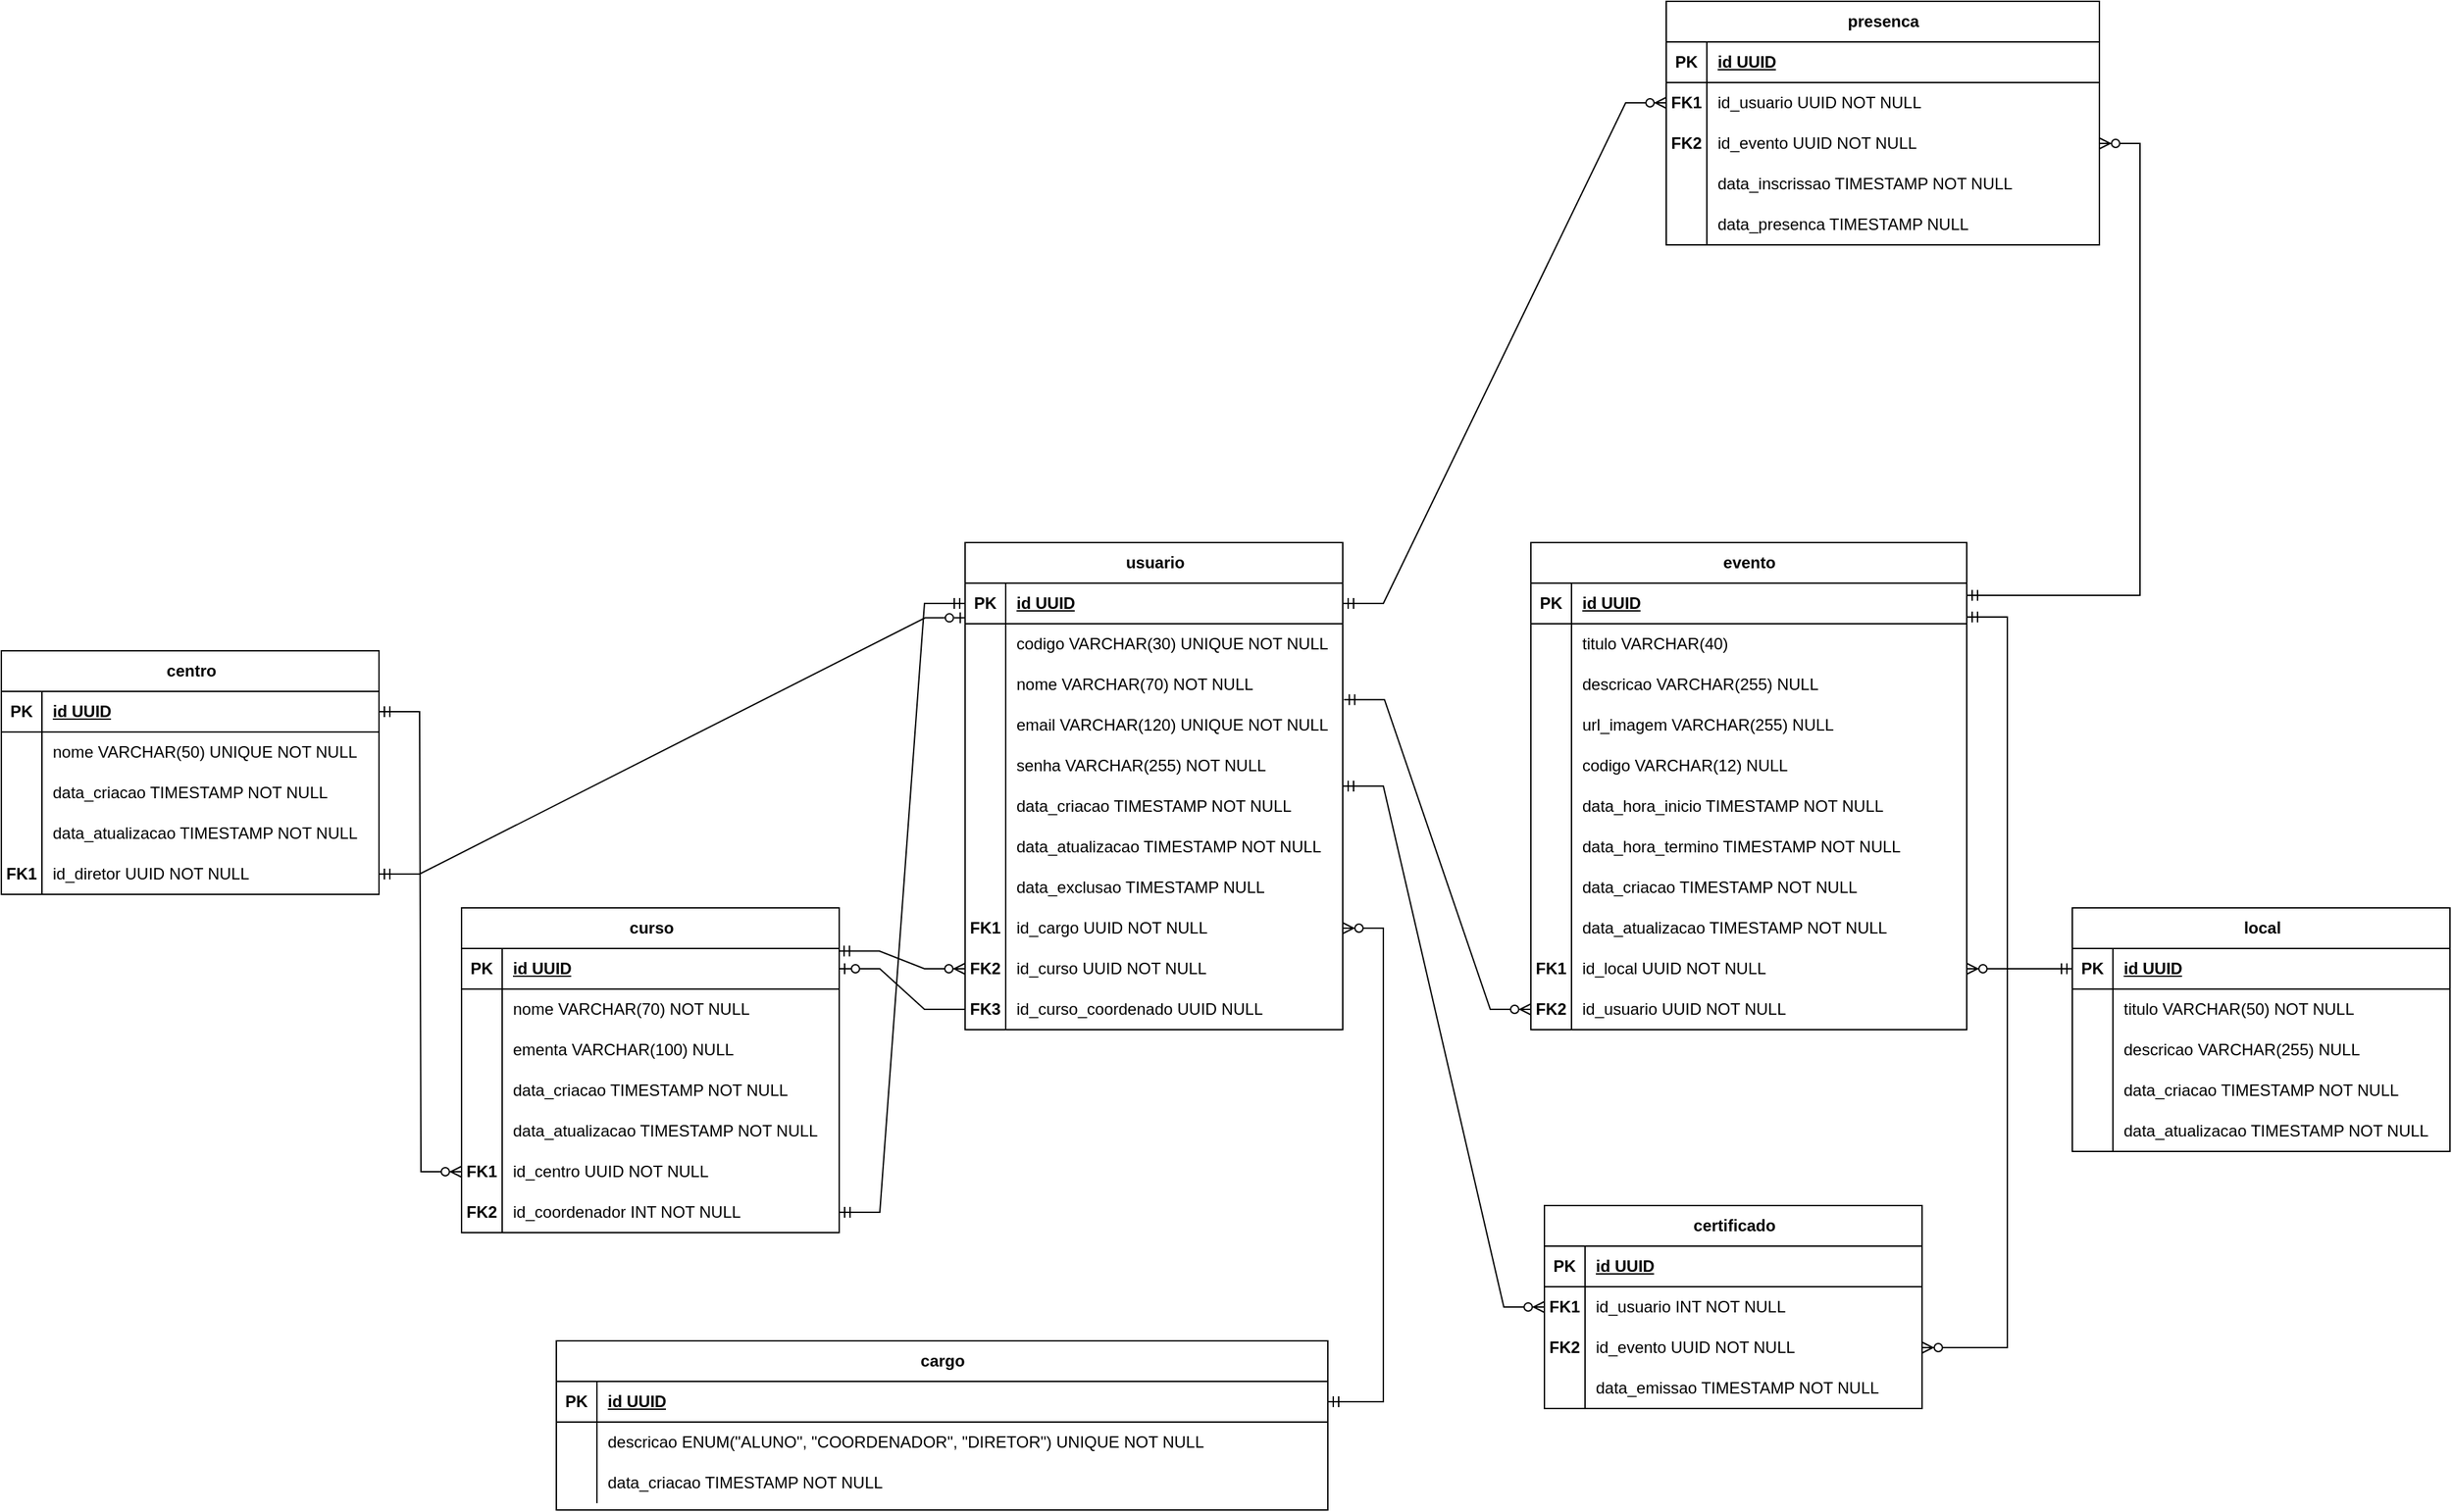 <mxfile version="21.1.8" type="device">
  <diagram name="Event On - DER" id="OlvrAYd_HYSITDNpfYOF">
    <mxGraphModel dx="2233" dy="1998" grid="1" gridSize="10" guides="1" tooltips="1" connect="1" arrows="1" fold="1" page="1" pageScale="1" pageWidth="827" pageHeight="1169" math="0" shadow="0">
      <root>
        <mxCell id="0" />
        <mxCell id="1" parent="0" />
        <mxCell id="4h6CNbBV-JmxNNYkMSG3-1" value="usuario" style="shape=table;startSize=30;container=1;collapsible=1;childLayout=tableLayout;fixedRows=1;rowLines=0;fontStyle=1;align=center;resizeLast=1;html=1;" parent="1" vertex="1">
          <mxGeometry x="482" y="40" width="279" height="360" as="geometry" />
        </mxCell>
        <mxCell id="4h6CNbBV-JmxNNYkMSG3-2" value="" style="shape=tableRow;horizontal=0;startSize=0;swimlaneHead=0;swimlaneBody=0;fillColor=none;collapsible=0;dropTarget=0;points=[[0,0.5],[1,0.5]];portConstraint=eastwest;top=0;left=0;right=0;bottom=1;" parent="4h6CNbBV-JmxNNYkMSG3-1" vertex="1">
          <mxGeometry y="30" width="279" height="30" as="geometry" />
        </mxCell>
        <mxCell id="4h6CNbBV-JmxNNYkMSG3-3" value="PK" style="shape=partialRectangle;connectable=0;fillColor=none;top=0;left=0;bottom=0;right=0;fontStyle=1;overflow=hidden;whiteSpace=wrap;html=1;" parent="4h6CNbBV-JmxNNYkMSG3-2" vertex="1">
          <mxGeometry width="30" height="30" as="geometry">
            <mxRectangle width="30" height="30" as="alternateBounds" />
          </mxGeometry>
        </mxCell>
        <mxCell id="4h6CNbBV-JmxNNYkMSG3-4" value="id UUID" style="shape=partialRectangle;connectable=0;fillColor=none;top=0;left=0;bottom=0;right=0;align=left;spacingLeft=6;fontStyle=5;overflow=hidden;whiteSpace=wrap;html=1;" parent="4h6CNbBV-JmxNNYkMSG3-2" vertex="1">
          <mxGeometry x="30" width="249" height="30" as="geometry">
            <mxRectangle width="249" height="30" as="alternateBounds" />
          </mxGeometry>
        </mxCell>
        <mxCell id="4h6CNbBV-JmxNNYkMSG3-5" value="" style="shape=tableRow;horizontal=0;startSize=0;swimlaneHead=0;swimlaneBody=0;fillColor=none;collapsible=0;dropTarget=0;points=[[0,0.5],[1,0.5]];portConstraint=eastwest;top=0;left=0;right=0;bottom=0;" parent="4h6CNbBV-JmxNNYkMSG3-1" vertex="1">
          <mxGeometry y="60" width="279" height="30" as="geometry" />
        </mxCell>
        <mxCell id="4h6CNbBV-JmxNNYkMSG3-6" value="" style="shape=partialRectangle;connectable=0;fillColor=none;top=0;left=0;bottom=0;right=0;editable=1;overflow=hidden;whiteSpace=wrap;html=1;" parent="4h6CNbBV-JmxNNYkMSG3-5" vertex="1">
          <mxGeometry width="30" height="30" as="geometry">
            <mxRectangle width="30" height="30" as="alternateBounds" />
          </mxGeometry>
        </mxCell>
        <mxCell id="4h6CNbBV-JmxNNYkMSG3-7" value="codigo VARCHAR(30) UNIQUE NOT NULL" style="shape=partialRectangle;connectable=0;fillColor=none;top=0;left=0;bottom=0;right=0;align=left;spacingLeft=6;overflow=hidden;whiteSpace=wrap;html=1;" parent="4h6CNbBV-JmxNNYkMSG3-5" vertex="1">
          <mxGeometry x="30" width="249" height="30" as="geometry">
            <mxRectangle width="249" height="30" as="alternateBounds" />
          </mxGeometry>
        </mxCell>
        <mxCell id="QD_jzh3LY8n5iLHXRm-c-8" value="" style="shape=tableRow;horizontal=0;startSize=0;swimlaneHead=0;swimlaneBody=0;fillColor=none;collapsible=0;dropTarget=0;points=[[0,0.5],[1,0.5]];portConstraint=eastwest;top=0;left=0;right=0;bottom=0;" parent="4h6CNbBV-JmxNNYkMSG3-1" vertex="1">
          <mxGeometry y="90" width="279" height="30" as="geometry" />
        </mxCell>
        <mxCell id="QD_jzh3LY8n5iLHXRm-c-9" value="" style="shape=partialRectangle;connectable=0;fillColor=none;top=0;left=0;bottom=0;right=0;editable=1;overflow=hidden;whiteSpace=wrap;html=1;" parent="QD_jzh3LY8n5iLHXRm-c-8" vertex="1">
          <mxGeometry width="30" height="30" as="geometry">
            <mxRectangle width="30" height="30" as="alternateBounds" />
          </mxGeometry>
        </mxCell>
        <mxCell id="QD_jzh3LY8n5iLHXRm-c-10" value="nome VARCHAR(70) NOT NULL" style="shape=partialRectangle;connectable=0;fillColor=none;top=0;left=0;bottom=0;right=0;align=left;spacingLeft=6;overflow=hidden;whiteSpace=wrap;html=1;" parent="QD_jzh3LY8n5iLHXRm-c-8" vertex="1">
          <mxGeometry x="30" width="249" height="30" as="geometry">
            <mxRectangle width="249" height="30" as="alternateBounds" />
          </mxGeometry>
        </mxCell>
        <mxCell id="4h6CNbBV-JmxNNYkMSG3-8" value="" style="shape=tableRow;horizontal=0;startSize=0;swimlaneHead=0;swimlaneBody=0;fillColor=none;collapsible=0;dropTarget=0;points=[[0,0.5],[1,0.5]];portConstraint=eastwest;top=0;left=0;right=0;bottom=0;" parent="4h6CNbBV-JmxNNYkMSG3-1" vertex="1">
          <mxGeometry y="120" width="279" height="30" as="geometry" />
        </mxCell>
        <mxCell id="4h6CNbBV-JmxNNYkMSG3-9" value="" style="shape=partialRectangle;connectable=0;fillColor=none;top=0;left=0;bottom=0;right=0;editable=1;overflow=hidden;whiteSpace=wrap;html=1;" parent="4h6CNbBV-JmxNNYkMSG3-8" vertex="1">
          <mxGeometry width="30" height="30" as="geometry">
            <mxRectangle width="30" height="30" as="alternateBounds" />
          </mxGeometry>
        </mxCell>
        <mxCell id="4h6CNbBV-JmxNNYkMSG3-10" value="email VARCHAR(120) UNIQUE NOT NULL" style="shape=partialRectangle;connectable=0;fillColor=none;top=0;left=0;bottom=0;right=0;align=left;spacingLeft=6;overflow=hidden;whiteSpace=wrap;html=1;" parent="4h6CNbBV-JmxNNYkMSG3-8" vertex="1">
          <mxGeometry x="30" width="249" height="30" as="geometry">
            <mxRectangle width="249" height="30" as="alternateBounds" />
          </mxGeometry>
        </mxCell>
        <mxCell id="4h6CNbBV-JmxNNYkMSG3-11" value="" style="shape=tableRow;horizontal=0;startSize=0;swimlaneHead=0;swimlaneBody=0;fillColor=none;collapsible=0;dropTarget=0;points=[[0,0.5],[1,0.5]];portConstraint=eastwest;top=0;left=0;right=0;bottom=0;" parent="4h6CNbBV-JmxNNYkMSG3-1" vertex="1">
          <mxGeometry y="150" width="279" height="30" as="geometry" />
        </mxCell>
        <mxCell id="4h6CNbBV-JmxNNYkMSG3-12" value="" style="shape=partialRectangle;connectable=0;fillColor=none;top=0;left=0;bottom=0;right=0;editable=1;overflow=hidden;whiteSpace=wrap;html=1;" parent="4h6CNbBV-JmxNNYkMSG3-11" vertex="1">
          <mxGeometry width="30" height="30" as="geometry">
            <mxRectangle width="30" height="30" as="alternateBounds" />
          </mxGeometry>
        </mxCell>
        <mxCell id="4h6CNbBV-JmxNNYkMSG3-13" value="senha VARCHAR(255) NOT NULL" style="shape=partialRectangle;connectable=0;fillColor=none;top=0;left=0;bottom=0;right=0;align=left;spacingLeft=6;overflow=hidden;whiteSpace=wrap;html=1;" parent="4h6CNbBV-JmxNNYkMSG3-11" vertex="1">
          <mxGeometry x="30" width="249" height="30" as="geometry">
            <mxRectangle width="249" height="30" as="alternateBounds" />
          </mxGeometry>
        </mxCell>
        <mxCell id="4h6CNbBV-JmxNNYkMSG3-85" value="" style="shape=tableRow;horizontal=0;startSize=0;swimlaneHead=0;swimlaneBody=0;fillColor=none;collapsible=0;dropTarget=0;points=[[0,0.5],[1,0.5]];portConstraint=eastwest;top=0;left=0;right=0;bottom=0;" parent="4h6CNbBV-JmxNNYkMSG3-1" vertex="1">
          <mxGeometry y="180" width="279" height="30" as="geometry" />
        </mxCell>
        <mxCell id="4h6CNbBV-JmxNNYkMSG3-86" value="" style="shape=partialRectangle;connectable=0;fillColor=none;top=0;left=0;bottom=0;right=0;editable=1;overflow=hidden;whiteSpace=wrap;html=1;" parent="4h6CNbBV-JmxNNYkMSG3-85" vertex="1">
          <mxGeometry width="30" height="30" as="geometry">
            <mxRectangle width="30" height="30" as="alternateBounds" />
          </mxGeometry>
        </mxCell>
        <mxCell id="4h6CNbBV-JmxNNYkMSG3-87" value="data_criacao TIMESTAMP NOT NULL" style="shape=partialRectangle;connectable=0;fillColor=none;top=0;left=0;bottom=0;right=0;align=left;spacingLeft=6;overflow=hidden;whiteSpace=wrap;html=1;" parent="4h6CNbBV-JmxNNYkMSG3-85" vertex="1">
          <mxGeometry x="30" width="249" height="30" as="geometry">
            <mxRectangle width="249" height="30" as="alternateBounds" />
          </mxGeometry>
        </mxCell>
        <mxCell id="4h6CNbBV-JmxNNYkMSG3-88" value="" style="shape=tableRow;horizontal=0;startSize=0;swimlaneHead=0;swimlaneBody=0;fillColor=none;collapsible=0;dropTarget=0;points=[[0,0.5],[1,0.5]];portConstraint=eastwest;top=0;left=0;right=0;bottom=0;" parent="4h6CNbBV-JmxNNYkMSG3-1" vertex="1">
          <mxGeometry y="210" width="279" height="30" as="geometry" />
        </mxCell>
        <mxCell id="4h6CNbBV-JmxNNYkMSG3-89" value="" style="shape=partialRectangle;connectable=0;fillColor=none;top=0;left=0;bottom=0;right=0;editable=1;overflow=hidden;whiteSpace=wrap;html=1;" parent="4h6CNbBV-JmxNNYkMSG3-88" vertex="1">
          <mxGeometry width="30" height="30" as="geometry">
            <mxRectangle width="30" height="30" as="alternateBounds" />
          </mxGeometry>
        </mxCell>
        <mxCell id="4h6CNbBV-JmxNNYkMSG3-90" value="data_atualizacao TIMESTAMP NOT NULL" style="shape=partialRectangle;connectable=0;fillColor=none;top=0;left=0;bottom=0;right=0;align=left;spacingLeft=6;overflow=hidden;whiteSpace=wrap;html=1;" parent="4h6CNbBV-JmxNNYkMSG3-88" vertex="1">
          <mxGeometry x="30" width="249" height="30" as="geometry">
            <mxRectangle width="249" height="30" as="alternateBounds" />
          </mxGeometry>
        </mxCell>
        <mxCell id="j3QgdOWDSmwshnmoZKMZ-34" value="" style="shape=tableRow;horizontal=0;startSize=0;swimlaneHead=0;swimlaneBody=0;fillColor=none;collapsible=0;dropTarget=0;points=[[0,0.5],[1,0.5]];portConstraint=eastwest;top=0;left=0;right=0;bottom=0;" parent="4h6CNbBV-JmxNNYkMSG3-1" vertex="1">
          <mxGeometry y="240" width="279" height="30" as="geometry" />
        </mxCell>
        <mxCell id="j3QgdOWDSmwshnmoZKMZ-35" value="" style="shape=partialRectangle;connectable=0;fillColor=none;top=0;left=0;bottom=0;right=0;editable=1;overflow=hidden;whiteSpace=wrap;html=1;" parent="j3QgdOWDSmwshnmoZKMZ-34" vertex="1">
          <mxGeometry width="30" height="30" as="geometry">
            <mxRectangle width="30" height="30" as="alternateBounds" />
          </mxGeometry>
        </mxCell>
        <mxCell id="j3QgdOWDSmwshnmoZKMZ-36" value="data_exclusao TIMESTAMP NULL" style="shape=partialRectangle;connectable=0;fillColor=none;top=0;left=0;bottom=0;right=0;align=left;spacingLeft=6;overflow=hidden;whiteSpace=wrap;html=1;" parent="j3QgdOWDSmwshnmoZKMZ-34" vertex="1">
          <mxGeometry x="30" width="249" height="30" as="geometry">
            <mxRectangle width="249" height="30" as="alternateBounds" />
          </mxGeometry>
        </mxCell>
        <mxCell id="4h6CNbBV-JmxNNYkMSG3-14" value="" style="shape=tableRow;horizontal=0;startSize=0;swimlaneHead=0;swimlaneBody=0;fillColor=none;collapsible=0;dropTarget=0;points=[[0,0.5],[1,0.5]];portConstraint=eastwest;top=0;left=0;right=0;bottom=0;" parent="4h6CNbBV-JmxNNYkMSG3-1" vertex="1">
          <mxGeometry y="270" width="279" height="30" as="geometry" />
        </mxCell>
        <mxCell id="4h6CNbBV-JmxNNYkMSG3-15" value="&lt;b&gt;FK1&lt;/b&gt;" style="shape=partialRectangle;connectable=0;fillColor=none;top=0;left=0;bottom=0;right=0;editable=1;overflow=hidden;whiteSpace=wrap;html=1;" parent="4h6CNbBV-JmxNNYkMSG3-14" vertex="1">
          <mxGeometry width="30" height="30" as="geometry">
            <mxRectangle width="30" height="30" as="alternateBounds" />
          </mxGeometry>
        </mxCell>
        <mxCell id="4h6CNbBV-JmxNNYkMSG3-16" value="id_cargo UUID NOT NULL" style="shape=partialRectangle;connectable=0;fillColor=none;top=0;left=0;bottom=0;right=0;align=left;spacingLeft=6;overflow=hidden;whiteSpace=wrap;html=1;" parent="4h6CNbBV-JmxNNYkMSG3-14" vertex="1">
          <mxGeometry x="30" width="249" height="30" as="geometry">
            <mxRectangle width="249" height="30" as="alternateBounds" />
          </mxGeometry>
        </mxCell>
        <mxCell id="QD_jzh3LY8n5iLHXRm-c-48" value="" style="shape=tableRow;horizontal=0;startSize=0;swimlaneHead=0;swimlaneBody=0;fillColor=none;collapsible=0;dropTarget=0;points=[[0,0.5],[1,0.5]];portConstraint=eastwest;top=0;left=0;right=0;bottom=0;" parent="4h6CNbBV-JmxNNYkMSG3-1" vertex="1">
          <mxGeometry y="300" width="279" height="30" as="geometry" />
        </mxCell>
        <mxCell id="QD_jzh3LY8n5iLHXRm-c-49" value="&lt;b&gt;FK2&lt;/b&gt;" style="shape=partialRectangle;connectable=0;fillColor=none;top=0;left=0;bottom=0;right=0;editable=1;overflow=hidden;whiteSpace=wrap;html=1;" parent="QD_jzh3LY8n5iLHXRm-c-48" vertex="1">
          <mxGeometry width="30" height="30" as="geometry">
            <mxRectangle width="30" height="30" as="alternateBounds" />
          </mxGeometry>
        </mxCell>
        <mxCell id="QD_jzh3LY8n5iLHXRm-c-50" value="id_curso UUID NOT NULL" style="shape=partialRectangle;connectable=0;fillColor=none;top=0;left=0;bottom=0;right=0;align=left;spacingLeft=6;overflow=hidden;whiteSpace=wrap;html=1;" parent="QD_jzh3LY8n5iLHXRm-c-48" vertex="1">
          <mxGeometry x="30" width="249" height="30" as="geometry">
            <mxRectangle width="249" height="30" as="alternateBounds" />
          </mxGeometry>
        </mxCell>
        <mxCell id="sfmpYy6CAx2ZJrthTp28-1" value="" style="shape=tableRow;horizontal=0;startSize=0;swimlaneHead=0;swimlaneBody=0;fillColor=none;collapsible=0;dropTarget=0;points=[[0,0.5],[1,0.5]];portConstraint=eastwest;top=0;left=0;right=0;bottom=0;" vertex="1" parent="4h6CNbBV-JmxNNYkMSG3-1">
          <mxGeometry y="330" width="279" height="30" as="geometry" />
        </mxCell>
        <mxCell id="sfmpYy6CAx2ZJrthTp28-2" value="&lt;b&gt;FK3&lt;/b&gt;" style="shape=partialRectangle;connectable=0;fillColor=none;top=0;left=0;bottom=0;right=0;editable=1;overflow=hidden;whiteSpace=wrap;html=1;" vertex="1" parent="sfmpYy6CAx2ZJrthTp28-1">
          <mxGeometry width="30" height="30" as="geometry">
            <mxRectangle width="30" height="30" as="alternateBounds" />
          </mxGeometry>
        </mxCell>
        <mxCell id="sfmpYy6CAx2ZJrthTp28-3" value="id_curso_coordenado UUID NULL" style="shape=partialRectangle;connectable=0;fillColor=none;top=0;left=0;bottom=0;right=0;align=left;spacingLeft=6;overflow=hidden;whiteSpace=wrap;html=1;" vertex="1" parent="sfmpYy6CAx2ZJrthTp28-1">
          <mxGeometry x="30" width="249" height="30" as="geometry">
            <mxRectangle width="249" height="30" as="alternateBounds" />
          </mxGeometry>
        </mxCell>
        <mxCell id="4h6CNbBV-JmxNNYkMSG3-17" value="cargo" style="shape=table;startSize=30;container=1;collapsible=1;childLayout=tableLayout;fixedRows=1;rowLines=0;fontStyle=1;align=center;resizeLast=1;html=1;" parent="1" vertex="1">
          <mxGeometry x="180" y="630" width="570" height="125" as="geometry" />
        </mxCell>
        <mxCell id="4h6CNbBV-JmxNNYkMSG3-18" value="" style="shape=tableRow;horizontal=0;startSize=0;swimlaneHead=0;swimlaneBody=0;fillColor=none;collapsible=0;dropTarget=0;points=[[0,0.5],[1,0.5]];portConstraint=eastwest;top=0;left=0;right=0;bottom=1;" parent="4h6CNbBV-JmxNNYkMSG3-17" vertex="1">
          <mxGeometry y="30" width="570" height="30" as="geometry" />
        </mxCell>
        <mxCell id="4h6CNbBV-JmxNNYkMSG3-19" value="PK" style="shape=partialRectangle;connectable=0;fillColor=none;top=0;left=0;bottom=0;right=0;fontStyle=1;overflow=hidden;whiteSpace=wrap;html=1;" parent="4h6CNbBV-JmxNNYkMSG3-18" vertex="1">
          <mxGeometry width="30" height="30" as="geometry">
            <mxRectangle width="30" height="30" as="alternateBounds" />
          </mxGeometry>
        </mxCell>
        <mxCell id="4h6CNbBV-JmxNNYkMSG3-20" value="id UUID" style="shape=partialRectangle;connectable=0;fillColor=none;top=0;left=0;bottom=0;right=0;align=left;spacingLeft=6;fontStyle=5;overflow=hidden;whiteSpace=wrap;html=1;" parent="4h6CNbBV-JmxNNYkMSG3-18" vertex="1">
          <mxGeometry x="30" width="540" height="30" as="geometry">
            <mxRectangle width="540" height="30" as="alternateBounds" />
          </mxGeometry>
        </mxCell>
        <mxCell id="4h6CNbBV-JmxNNYkMSG3-21" value="" style="shape=tableRow;horizontal=0;startSize=0;swimlaneHead=0;swimlaneBody=0;fillColor=none;collapsible=0;dropTarget=0;points=[[0,0.5],[1,0.5]];portConstraint=eastwest;top=0;left=0;right=0;bottom=0;" parent="4h6CNbBV-JmxNNYkMSG3-17" vertex="1">
          <mxGeometry y="60" width="570" height="30" as="geometry" />
        </mxCell>
        <mxCell id="4h6CNbBV-JmxNNYkMSG3-22" value="" style="shape=partialRectangle;connectable=0;fillColor=none;top=0;left=0;bottom=0;right=0;editable=1;overflow=hidden;whiteSpace=wrap;html=1;" parent="4h6CNbBV-JmxNNYkMSG3-21" vertex="1">
          <mxGeometry width="30" height="30" as="geometry">
            <mxRectangle width="30" height="30" as="alternateBounds" />
          </mxGeometry>
        </mxCell>
        <mxCell id="4h6CNbBV-JmxNNYkMSG3-23" value="descricao ENUM(&quot;ALUNO&quot;, &quot;COORDENADOR&quot;, &quot;DIRETOR&quot;) UNIQUE NOT NULL" style="shape=partialRectangle;connectable=0;fillColor=none;top=0;left=0;bottom=0;right=0;align=left;spacingLeft=6;overflow=hidden;whiteSpace=wrap;html=1;" parent="4h6CNbBV-JmxNNYkMSG3-21" vertex="1">
          <mxGeometry x="30" width="540" height="30" as="geometry">
            <mxRectangle width="540" height="30" as="alternateBounds" />
          </mxGeometry>
        </mxCell>
        <mxCell id="4h6CNbBV-JmxNNYkMSG3-157" value="" style="shape=tableRow;horizontal=0;startSize=0;swimlaneHead=0;swimlaneBody=0;fillColor=none;collapsible=0;dropTarget=0;points=[[0,0.5],[1,0.5]];portConstraint=eastwest;top=0;left=0;right=0;bottom=0;" parent="4h6CNbBV-JmxNNYkMSG3-17" vertex="1">
          <mxGeometry y="90" width="570" height="30" as="geometry" />
        </mxCell>
        <mxCell id="4h6CNbBV-JmxNNYkMSG3-158" value="" style="shape=partialRectangle;connectable=0;fillColor=none;top=0;left=0;bottom=0;right=0;editable=1;overflow=hidden;whiteSpace=wrap;html=1;" parent="4h6CNbBV-JmxNNYkMSG3-157" vertex="1">
          <mxGeometry width="30" height="30" as="geometry">
            <mxRectangle width="30" height="30" as="alternateBounds" />
          </mxGeometry>
        </mxCell>
        <mxCell id="4h6CNbBV-JmxNNYkMSG3-159" value="data_criacao TIMESTAMP NOT NULL" style="shape=partialRectangle;connectable=0;fillColor=none;top=0;left=0;bottom=0;right=0;align=left;spacingLeft=6;overflow=hidden;whiteSpace=wrap;html=1;" parent="4h6CNbBV-JmxNNYkMSG3-157" vertex="1">
          <mxGeometry x="30" width="540" height="30" as="geometry">
            <mxRectangle width="540" height="30" as="alternateBounds" />
          </mxGeometry>
        </mxCell>
        <mxCell id="4h6CNbBV-JmxNNYkMSG3-36" value="evento" style="shape=table;startSize=30;container=1;collapsible=1;childLayout=tableLayout;fixedRows=1;rowLines=0;fontStyle=1;align=center;resizeLast=1;html=1;" parent="1" vertex="1">
          <mxGeometry x="900" y="40" width="322" height="360" as="geometry" />
        </mxCell>
        <mxCell id="4h6CNbBV-JmxNNYkMSG3-37" value="" style="shape=tableRow;horizontal=0;startSize=0;swimlaneHead=0;swimlaneBody=0;fillColor=none;collapsible=0;dropTarget=0;points=[[0,0.5],[1,0.5]];portConstraint=eastwest;top=0;left=0;right=0;bottom=1;" parent="4h6CNbBV-JmxNNYkMSG3-36" vertex="1">
          <mxGeometry y="30" width="322" height="30" as="geometry" />
        </mxCell>
        <mxCell id="4h6CNbBV-JmxNNYkMSG3-38" value="PK" style="shape=partialRectangle;connectable=0;fillColor=none;top=0;left=0;bottom=0;right=0;fontStyle=1;overflow=hidden;whiteSpace=wrap;html=1;" parent="4h6CNbBV-JmxNNYkMSG3-37" vertex="1">
          <mxGeometry width="30" height="30" as="geometry">
            <mxRectangle width="30" height="30" as="alternateBounds" />
          </mxGeometry>
        </mxCell>
        <mxCell id="4h6CNbBV-JmxNNYkMSG3-39" value="id UUID" style="shape=partialRectangle;connectable=0;fillColor=none;top=0;left=0;bottom=0;right=0;align=left;spacingLeft=6;fontStyle=5;overflow=hidden;whiteSpace=wrap;html=1;" parent="4h6CNbBV-JmxNNYkMSG3-37" vertex="1">
          <mxGeometry x="30" width="292" height="30" as="geometry">
            <mxRectangle width="292" height="30" as="alternateBounds" />
          </mxGeometry>
        </mxCell>
        <mxCell id="4h6CNbBV-JmxNNYkMSG3-40" value="" style="shape=tableRow;horizontal=0;startSize=0;swimlaneHead=0;swimlaneBody=0;fillColor=none;collapsible=0;dropTarget=0;points=[[0,0.5],[1,0.5]];portConstraint=eastwest;top=0;left=0;right=0;bottom=0;" parent="4h6CNbBV-JmxNNYkMSG3-36" vertex="1">
          <mxGeometry y="60" width="322" height="30" as="geometry" />
        </mxCell>
        <mxCell id="4h6CNbBV-JmxNNYkMSG3-41" value="" style="shape=partialRectangle;connectable=0;fillColor=none;top=0;left=0;bottom=0;right=0;editable=1;overflow=hidden;whiteSpace=wrap;html=1;" parent="4h6CNbBV-JmxNNYkMSG3-40" vertex="1">
          <mxGeometry width="30" height="30" as="geometry">
            <mxRectangle width="30" height="30" as="alternateBounds" />
          </mxGeometry>
        </mxCell>
        <mxCell id="4h6CNbBV-JmxNNYkMSG3-42" value="titulo VARCHAR(40)" style="shape=partialRectangle;connectable=0;fillColor=none;top=0;left=0;bottom=0;right=0;align=left;spacingLeft=6;overflow=hidden;whiteSpace=wrap;html=1;" parent="4h6CNbBV-JmxNNYkMSG3-40" vertex="1">
          <mxGeometry x="30" width="292" height="30" as="geometry">
            <mxRectangle width="292" height="30" as="alternateBounds" />
          </mxGeometry>
        </mxCell>
        <mxCell id="4h6CNbBV-JmxNNYkMSG3-43" value="" style="shape=tableRow;horizontal=0;startSize=0;swimlaneHead=0;swimlaneBody=0;fillColor=none;collapsible=0;dropTarget=0;points=[[0,0.5],[1,0.5]];portConstraint=eastwest;top=0;left=0;right=0;bottom=0;" parent="4h6CNbBV-JmxNNYkMSG3-36" vertex="1">
          <mxGeometry y="90" width="322" height="30" as="geometry" />
        </mxCell>
        <mxCell id="4h6CNbBV-JmxNNYkMSG3-44" value="" style="shape=partialRectangle;connectable=0;fillColor=none;top=0;left=0;bottom=0;right=0;editable=1;overflow=hidden;whiteSpace=wrap;html=1;" parent="4h6CNbBV-JmxNNYkMSG3-43" vertex="1">
          <mxGeometry width="30" height="30" as="geometry">
            <mxRectangle width="30" height="30" as="alternateBounds" />
          </mxGeometry>
        </mxCell>
        <mxCell id="4h6CNbBV-JmxNNYkMSG3-45" value="descricao VARCHAR(255) NULL" style="shape=partialRectangle;connectable=0;fillColor=none;top=0;left=0;bottom=0;right=0;align=left;spacingLeft=6;overflow=hidden;whiteSpace=wrap;html=1;" parent="4h6CNbBV-JmxNNYkMSG3-43" vertex="1">
          <mxGeometry x="30" width="292" height="30" as="geometry">
            <mxRectangle width="292" height="30" as="alternateBounds" />
          </mxGeometry>
        </mxCell>
        <mxCell id="4h6CNbBV-JmxNNYkMSG3-46" value="" style="shape=tableRow;horizontal=0;startSize=0;swimlaneHead=0;swimlaneBody=0;fillColor=none;collapsible=0;dropTarget=0;points=[[0,0.5],[1,0.5]];portConstraint=eastwest;top=0;left=0;right=0;bottom=0;" parent="4h6CNbBV-JmxNNYkMSG3-36" vertex="1">
          <mxGeometry y="120" width="322" height="30" as="geometry" />
        </mxCell>
        <mxCell id="4h6CNbBV-JmxNNYkMSG3-47" value="" style="shape=partialRectangle;connectable=0;fillColor=none;top=0;left=0;bottom=0;right=0;editable=1;overflow=hidden;whiteSpace=wrap;html=1;" parent="4h6CNbBV-JmxNNYkMSG3-46" vertex="1">
          <mxGeometry width="30" height="30" as="geometry">
            <mxRectangle width="30" height="30" as="alternateBounds" />
          </mxGeometry>
        </mxCell>
        <mxCell id="4h6CNbBV-JmxNNYkMSG3-48" value="url_imagem VARCHAR(255) NULL" style="shape=partialRectangle;connectable=0;fillColor=none;top=0;left=0;bottom=0;right=0;align=left;spacingLeft=6;overflow=hidden;whiteSpace=wrap;html=1;" parent="4h6CNbBV-JmxNNYkMSG3-46" vertex="1">
          <mxGeometry x="30" width="292" height="30" as="geometry">
            <mxRectangle width="292" height="30" as="alternateBounds" />
          </mxGeometry>
        </mxCell>
        <mxCell id="QD_jzh3LY8n5iLHXRm-c-20" value="" style="shape=tableRow;horizontal=0;startSize=0;swimlaneHead=0;swimlaneBody=0;fillColor=none;collapsible=0;dropTarget=0;points=[[0,0.5],[1,0.5]];portConstraint=eastwest;top=0;left=0;right=0;bottom=0;" parent="4h6CNbBV-JmxNNYkMSG3-36" vertex="1">
          <mxGeometry y="150" width="322" height="30" as="geometry" />
        </mxCell>
        <mxCell id="QD_jzh3LY8n5iLHXRm-c-21" value="" style="shape=partialRectangle;connectable=0;fillColor=none;top=0;left=0;bottom=0;right=0;editable=1;overflow=hidden;whiteSpace=wrap;html=1;" parent="QD_jzh3LY8n5iLHXRm-c-20" vertex="1">
          <mxGeometry width="30" height="30" as="geometry">
            <mxRectangle width="30" height="30" as="alternateBounds" />
          </mxGeometry>
        </mxCell>
        <mxCell id="QD_jzh3LY8n5iLHXRm-c-22" value="codigo VARCHAR(12) NULL" style="shape=partialRectangle;connectable=0;fillColor=none;top=0;left=0;bottom=0;right=0;align=left;spacingLeft=6;overflow=hidden;whiteSpace=wrap;html=1;" parent="QD_jzh3LY8n5iLHXRm-c-20" vertex="1">
          <mxGeometry x="30" width="292" height="30" as="geometry">
            <mxRectangle width="292" height="30" as="alternateBounds" />
          </mxGeometry>
        </mxCell>
        <mxCell id="4h6CNbBV-JmxNNYkMSG3-58" value="" style="shape=tableRow;horizontal=0;startSize=0;swimlaneHead=0;swimlaneBody=0;fillColor=none;collapsible=0;dropTarget=0;points=[[0,0.5],[1,0.5]];portConstraint=eastwest;top=0;left=0;right=0;bottom=0;" parent="4h6CNbBV-JmxNNYkMSG3-36" vertex="1">
          <mxGeometry y="180" width="322" height="30" as="geometry" />
        </mxCell>
        <mxCell id="4h6CNbBV-JmxNNYkMSG3-59" value="" style="shape=partialRectangle;connectable=0;fillColor=none;top=0;left=0;bottom=0;right=0;editable=1;overflow=hidden;whiteSpace=wrap;html=1;" parent="4h6CNbBV-JmxNNYkMSG3-58" vertex="1">
          <mxGeometry width="30" height="30" as="geometry">
            <mxRectangle width="30" height="30" as="alternateBounds" />
          </mxGeometry>
        </mxCell>
        <mxCell id="4h6CNbBV-JmxNNYkMSG3-60" value="data_hora_inicio TIMESTAMP NOT NULL" style="shape=partialRectangle;connectable=0;fillColor=none;top=0;left=0;bottom=0;right=0;align=left;spacingLeft=6;overflow=hidden;whiteSpace=wrap;html=1;" parent="4h6CNbBV-JmxNNYkMSG3-58" vertex="1">
          <mxGeometry x="30" width="292" height="30" as="geometry">
            <mxRectangle width="292" height="30" as="alternateBounds" />
          </mxGeometry>
        </mxCell>
        <mxCell id="4h6CNbBV-JmxNNYkMSG3-61" value="" style="shape=tableRow;horizontal=0;startSize=0;swimlaneHead=0;swimlaneBody=0;fillColor=none;collapsible=0;dropTarget=0;points=[[0,0.5],[1,0.5]];portConstraint=eastwest;top=0;left=0;right=0;bottom=0;" parent="4h6CNbBV-JmxNNYkMSG3-36" vertex="1">
          <mxGeometry y="210" width="322" height="30" as="geometry" />
        </mxCell>
        <mxCell id="4h6CNbBV-JmxNNYkMSG3-62" value="" style="shape=partialRectangle;connectable=0;fillColor=none;top=0;left=0;bottom=0;right=0;editable=1;overflow=hidden;whiteSpace=wrap;html=1;" parent="4h6CNbBV-JmxNNYkMSG3-61" vertex="1">
          <mxGeometry width="30" height="30" as="geometry">
            <mxRectangle width="30" height="30" as="alternateBounds" />
          </mxGeometry>
        </mxCell>
        <mxCell id="4h6CNbBV-JmxNNYkMSG3-63" value="data_hora_termino TIMESTAMP NOT NULL" style="shape=partialRectangle;connectable=0;fillColor=none;top=0;left=0;bottom=0;right=0;align=left;spacingLeft=6;overflow=hidden;whiteSpace=wrap;html=1;" parent="4h6CNbBV-JmxNNYkMSG3-61" vertex="1">
          <mxGeometry x="30" width="292" height="30" as="geometry">
            <mxRectangle width="292" height="30" as="alternateBounds" />
          </mxGeometry>
        </mxCell>
        <mxCell id="4h6CNbBV-JmxNNYkMSG3-79" value="" style="shape=tableRow;horizontal=0;startSize=0;swimlaneHead=0;swimlaneBody=0;fillColor=none;collapsible=0;dropTarget=0;points=[[0,0.5],[1,0.5]];portConstraint=eastwest;top=0;left=0;right=0;bottom=0;" parent="4h6CNbBV-JmxNNYkMSG3-36" vertex="1">
          <mxGeometry y="240" width="322" height="30" as="geometry" />
        </mxCell>
        <mxCell id="4h6CNbBV-JmxNNYkMSG3-80" value="" style="shape=partialRectangle;connectable=0;fillColor=none;top=0;left=0;bottom=0;right=0;editable=1;overflow=hidden;whiteSpace=wrap;html=1;" parent="4h6CNbBV-JmxNNYkMSG3-79" vertex="1">
          <mxGeometry width="30" height="30" as="geometry">
            <mxRectangle width="30" height="30" as="alternateBounds" />
          </mxGeometry>
        </mxCell>
        <mxCell id="4h6CNbBV-JmxNNYkMSG3-81" value="data_criacao TIMESTAMP NOT NULL" style="shape=partialRectangle;connectable=0;fillColor=none;top=0;left=0;bottom=0;right=0;align=left;spacingLeft=6;overflow=hidden;whiteSpace=wrap;html=1;" parent="4h6CNbBV-JmxNNYkMSG3-79" vertex="1">
          <mxGeometry x="30" width="292" height="30" as="geometry">
            <mxRectangle width="292" height="30" as="alternateBounds" />
          </mxGeometry>
        </mxCell>
        <mxCell id="4h6CNbBV-JmxNNYkMSG3-82" value="" style="shape=tableRow;horizontal=0;startSize=0;swimlaneHead=0;swimlaneBody=0;fillColor=none;collapsible=0;dropTarget=0;points=[[0,0.5],[1,0.5]];portConstraint=eastwest;top=0;left=0;right=0;bottom=0;" parent="4h6CNbBV-JmxNNYkMSG3-36" vertex="1">
          <mxGeometry y="270" width="322" height="30" as="geometry" />
        </mxCell>
        <mxCell id="4h6CNbBV-JmxNNYkMSG3-83" value="" style="shape=partialRectangle;connectable=0;fillColor=none;top=0;left=0;bottom=0;right=0;editable=1;overflow=hidden;whiteSpace=wrap;html=1;" parent="4h6CNbBV-JmxNNYkMSG3-82" vertex="1">
          <mxGeometry width="30" height="30" as="geometry">
            <mxRectangle width="30" height="30" as="alternateBounds" />
          </mxGeometry>
        </mxCell>
        <mxCell id="4h6CNbBV-JmxNNYkMSG3-84" value="data_atualizacao TIMESTAMP NOT NULL" style="shape=partialRectangle;connectable=0;fillColor=none;top=0;left=0;bottom=0;right=0;align=left;spacingLeft=6;overflow=hidden;whiteSpace=wrap;html=1;" parent="4h6CNbBV-JmxNNYkMSG3-82" vertex="1">
          <mxGeometry x="30" width="292" height="30" as="geometry">
            <mxRectangle width="292" height="30" as="alternateBounds" />
          </mxGeometry>
        </mxCell>
        <mxCell id="4h6CNbBV-JmxNNYkMSG3-49" value="" style="shape=tableRow;horizontal=0;startSize=0;swimlaneHead=0;swimlaneBody=0;fillColor=none;collapsible=0;dropTarget=0;points=[[0,0.5],[1,0.5]];portConstraint=eastwest;top=0;left=0;right=0;bottom=0;" parent="4h6CNbBV-JmxNNYkMSG3-36" vertex="1">
          <mxGeometry y="300" width="322" height="30" as="geometry" />
        </mxCell>
        <mxCell id="4h6CNbBV-JmxNNYkMSG3-50" value="&lt;b&gt;FK1&lt;/b&gt;" style="shape=partialRectangle;connectable=0;fillColor=none;top=0;left=0;bottom=0;right=0;editable=1;overflow=hidden;whiteSpace=wrap;html=1;" parent="4h6CNbBV-JmxNNYkMSG3-49" vertex="1">
          <mxGeometry width="30" height="30" as="geometry">
            <mxRectangle width="30" height="30" as="alternateBounds" />
          </mxGeometry>
        </mxCell>
        <mxCell id="4h6CNbBV-JmxNNYkMSG3-51" value="id_local UUID NOT NULL" style="shape=partialRectangle;connectable=0;fillColor=none;top=0;left=0;bottom=0;right=0;align=left;spacingLeft=6;overflow=hidden;whiteSpace=wrap;html=1;" parent="4h6CNbBV-JmxNNYkMSG3-49" vertex="1">
          <mxGeometry x="30" width="292" height="30" as="geometry">
            <mxRectangle width="292" height="30" as="alternateBounds" />
          </mxGeometry>
        </mxCell>
        <mxCell id="4h6CNbBV-JmxNNYkMSG3-70" value="" style="shape=tableRow;horizontal=0;startSize=0;swimlaneHead=0;swimlaneBody=0;fillColor=none;collapsible=0;dropTarget=0;points=[[0,0.5],[1,0.5]];portConstraint=eastwest;top=0;left=0;right=0;bottom=0;" parent="4h6CNbBV-JmxNNYkMSG3-36" vertex="1">
          <mxGeometry y="330" width="322" height="30" as="geometry" />
        </mxCell>
        <mxCell id="4h6CNbBV-JmxNNYkMSG3-71" value="&lt;b&gt;FK2&lt;/b&gt;" style="shape=partialRectangle;connectable=0;fillColor=none;top=0;left=0;bottom=0;right=0;editable=1;overflow=hidden;whiteSpace=wrap;html=1;" parent="4h6CNbBV-JmxNNYkMSG3-70" vertex="1">
          <mxGeometry width="30" height="30" as="geometry">
            <mxRectangle width="30" height="30" as="alternateBounds" />
          </mxGeometry>
        </mxCell>
        <mxCell id="4h6CNbBV-JmxNNYkMSG3-72" value="id_usuario UUID NOT NULL" style="shape=partialRectangle;connectable=0;fillColor=none;top=0;left=0;bottom=0;right=0;align=left;spacingLeft=6;overflow=hidden;whiteSpace=wrap;html=1;" parent="4h6CNbBV-JmxNNYkMSG3-70" vertex="1">
          <mxGeometry x="30" width="292" height="30" as="geometry">
            <mxRectangle width="292" height="30" as="alternateBounds" />
          </mxGeometry>
        </mxCell>
        <mxCell id="4h6CNbBV-JmxNNYkMSG3-94" value="local" style="shape=table;startSize=30;container=1;collapsible=1;childLayout=tableLayout;fixedRows=1;rowLines=0;fontStyle=1;align=center;resizeLast=1;html=1;" parent="1" vertex="1">
          <mxGeometry x="1300" y="310" width="279" height="180" as="geometry" />
        </mxCell>
        <mxCell id="4h6CNbBV-JmxNNYkMSG3-95" value="" style="shape=tableRow;horizontal=0;startSize=0;swimlaneHead=0;swimlaneBody=0;fillColor=none;collapsible=0;dropTarget=0;points=[[0,0.5],[1,0.5]];portConstraint=eastwest;top=0;left=0;right=0;bottom=1;" parent="4h6CNbBV-JmxNNYkMSG3-94" vertex="1">
          <mxGeometry y="30" width="279" height="30" as="geometry" />
        </mxCell>
        <mxCell id="4h6CNbBV-JmxNNYkMSG3-96" value="PK" style="shape=partialRectangle;connectable=0;fillColor=none;top=0;left=0;bottom=0;right=0;fontStyle=1;overflow=hidden;whiteSpace=wrap;html=1;" parent="4h6CNbBV-JmxNNYkMSG3-95" vertex="1">
          <mxGeometry width="30" height="30" as="geometry">
            <mxRectangle width="30" height="30" as="alternateBounds" />
          </mxGeometry>
        </mxCell>
        <mxCell id="4h6CNbBV-JmxNNYkMSG3-97" value="id UUID" style="shape=partialRectangle;connectable=0;fillColor=none;top=0;left=0;bottom=0;right=0;align=left;spacingLeft=6;fontStyle=5;overflow=hidden;whiteSpace=wrap;html=1;" parent="4h6CNbBV-JmxNNYkMSG3-95" vertex="1">
          <mxGeometry x="30" width="249" height="30" as="geometry">
            <mxRectangle width="249" height="30" as="alternateBounds" />
          </mxGeometry>
        </mxCell>
        <mxCell id="4h6CNbBV-JmxNNYkMSG3-98" value="" style="shape=tableRow;horizontal=0;startSize=0;swimlaneHead=0;swimlaneBody=0;fillColor=none;collapsible=0;dropTarget=0;points=[[0,0.5],[1,0.5]];portConstraint=eastwest;top=0;left=0;right=0;bottom=0;" parent="4h6CNbBV-JmxNNYkMSG3-94" vertex="1">
          <mxGeometry y="60" width="279" height="30" as="geometry" />
        </mxCell>
        <mxCell id="4h6CNbBV-JmxNNYkMSG3-99" value="" style="shape=partialRectangle;connectable=0;fillColor=none;top=0;left=0;bottom=0;right=0;editable=1;overflow=hidden;whiteSpace=wrap;html=1;" parent="4h6CNbBV-JmxNNYkMSG3-98" vertex="1">
          <mxGeometry width="30" height="30" as="geometry">
            <mxRectangle width="30" height="30" as="alternateBounds" />
          </mxGeometry>
        </mxCell>
        <mxCell id="4h6CNbBV-JmxNNYkMSG3-100" value="titulo VARCHAR(50) NOT NULL" style="shape=partialRectangle;connectable=0;fillColor=none;top=0;left=0;bottom=0;right=0;align=left;spacingLeft=6;overflow=hidden;whiteSpace=wrap;html=1;" parent="4h6CNbBV-JmxNNYkMSG3-98" vertex="1">
          <mxGeometry x="30" width="249" height="30" as="geometry">
            <mxRectangle width="249" height="30" as="alternateBounds" />
          </mxGeometry>
        </mxCell>
        <mxCell id="4h6CNbBV-JmxNNYkMSG3-101" value="" style="shape=tableRow;horizontal=0;startSize=0;swimlaneHead=0;swimlaneBody=0;fillColor=none;collapsible=0;dropTarget=0;points=[[0,0.5],[1,0.5]];portConstraint=eastwest;top=0;left=0;right=0;bottom=0;" parent="4h6CNbBV-JmxNNYkMSG3-94" vertex="1">
          <mxGeometry y="90" width="279" height="30" as="geometry" />
        </mxCell>
        <mxCell id="4h6CNbBV-JmxNNYkMSG3-102" value="" style="shape=partialRectangle;connectable=0;fillColor=none;top=0;left=0;bottom=0;right=0;editable=1;overflow=hidden;whiteSpace=wrap;html=1;" parent="4h6CNbBV-JmxNNYkMSG3-101" vertex="1">
          <mxGeometry width="30" height="30" as="geometry">
            <mxRectangle width="30" height="30" as="alternateBounds" />
          </mxGeometry>
        </mxCell>
        <mxCell id="4h6CNbBV-JmxNNYkMSG3-103" value="descricao VARCHAR(255) NULL" style="shape=partialRectangle;connectable=0;fillColor=none;top=0;left=0;bottom=0;right=0;align=left;spacingLeft=6;overflow=hidden;whiteSpace=wrap;html=1;" parent="4h6CNbBV-JmxNNYkMSG3-101" vertex="1">
          <mxGeometry x="30" width="249" height="30" as="geometry">
            <mxRectangle width="249" height="30" as="alternateBounds" />
          </mxGeometry>
        </mxCell>
        <mxCell id="4h6CNbBV-JmxNNYkMSG3-107" value="" style="shape=tableRow;horizontal=0;startSize=0;swimlaneHead=0;swimlaneBody=0;fillColor=none;collapsible=0;dropTarget=0;points=[[0,0.5],[1,0.5]];portConstraint=eastwest;top=0;left=0;right=0;bottom=0;" parent="4h6CNbBV-JmxNNYkMSG3-94" vertex="1">
          <mxGeometry y="120" width="279" height="30" as="geometry" />
        </mxCell>
        <mxCell id="4h6CNbBV-JmxNNYkMSG3-108" value="" style="shape=partialRectangle;connectable=0;fillColor=none;top=0;left=0;bottom=0;right=0;editable=1;overflow=hidden;whiteSpace=wrap;html=1;" parent="4h6CNbBV-JmxNNYkMSG3-107" vertex="1">
          <mxGeometry width="30" height="30" as="geometry">
            <mxRectangle width="30" height="30" as="alternateBounds" />
          </mxGeometry>
        </mxCell>
        <mxCell id="4h6CNbBV-JmxNNYkMSG3-109" value="data_criacao TIMESTAMP NOT NULL" style="shape=partialRectangle;connectable=0;fillColor=none;top=0;left=0;bottom=0;right=0;align=left;spacingLeft=6;overflow=hidden;whiteSpace=wrap;html=1;" parent="4h6CNbBV-JmxNNYkMSG3-107" vertex="1">
          <mxGeometry x="30" width="249" height="30" as="geometry">
            <mxRectangle width="249" height="30" as="alternateBounds" />
          </mxGeometry>
        </mxCell>
        <mxCell id="4h6CNbBV-JmxNNYkMSG3-110" value="" style="shape=tableRow;horizontal=0;startSize=0;swimlaneHead=0;swimlaneBody=0;fillColor=none;collapsible=0;dropTarget=0;points=[[0,0.5],[1,0.5]];portConstraint=eastwest;top=0;left=0;right=0;bottom=0;" parent="4h6CNbBV-JmxNNYkMSG3-94" vertex="1">
          <mxGeometry y="150" width="279" height="30" as="geometry" />
        </mxCell>
        <mxCell id="4h6CNbBV-JmxNNYkMSG3-111" value="" style="shape=partialRectangle;connectable=0;fillColor=none;top=0;left=0;bottom=0;right=0;editable=1;overflow=hidden;whiteSpace=wrap;html=1;" parent="4h6CNbBV-JmxNNYkMSG3-110" vertex="1">
          <mxGeometry width="30" height="30" as="geometry">
            <mxRectangle width="30" height="30" as="alternateBounds" />
          </mxGeometry>
        </mxCell>
        <mxCell id="4h6CNbBV-JmxNNYkMSG3-112" value="data_atualizacao TIMESTAMP NOT NULL" style="shape=partialRectangle;connectable=0;fillColor=none;top=0;left=0;bottom=0;right=0;align=left;spacingLeft=6;overflow=hidden;whiteSpace=wrap;html=1;" parent="4h6CNbBV-JmxNNYkMSG3-110" vertex="1">
          <mxGeometry x="30" width="249" height="30" as="geometry">
            <mxRectangle width="249" height="30" as="alternateBounds" />
          </mxGeometry>
        </mxCell>
        <mxCell id="4h6CNbBV-JmxNNYkMSG3-113" value="presenca" style="shape=table;startSize=30;container=1;collapsible=1;childLayout=tableLayout;fixedRows=1;rowLines=0;fontStyle=1;align=center;resizeLast=1;html=1;" parent="1" vertex="1">
          <mxGeometry x="1000" y="-360" width="320" height="180" as="geometry" />
        </mxCell>
        <mxCell id="4h6CNbBV-JmxNNYkMSG3-114" value="" style="shape=tableRow;horizontal=0;startSize=0;swimlaneHead=0;swimlaneBody=0;fillColor=none;collapsible=0;dropTarget=0;points=[[0,0.5],[1,0.5]];portConstraint=eastwest;top=0;left=0;right=0;bottom=1;" parent="4h6CNbBV-JmxNNYkMSG3-113" vertex="1">
          <mxGeometry y="30" width="320" height="30" as="geometry" />
        </mxCell>
        <mxCell id="4h6CNbBV-JmxNNYkMSG3-115" value="PK" style="shape=partialRectangle;connectable=0;fillColor=none;top=0;left=0;bottom=0;right=0;fontStyle=1;overflow=hidden;whiteSpace=wrap;html=1;" parent="4h6CNbBV-JmxNNYkMSG3-114" vertex="1">
          <mxGeometry width="30" height="30" as="geometry">
            <mxRectangle width="30" height="30" as="alternateBounds" />
          </mxGeometry>
        </mxCell>
        <mxCell id="4h6CNbBV-JmxNNYkMSG3-116" value="id UUID" style="shape=partialRectangle;connectable=0;fillColor=none;top=0;left=0;bottom=0;right=0;align=left;spacingLeft=6;fontStyle=5;overflow=hidden;whiteSpace=wrap;html=1;" parent="4h6CNbBV-JmxNNYkMSG3-114" vertex="1">
          <mxGeometry x="30" width="290" height="30" as="geometry">
            <mxRectangle width="290" height="30" as="alternateBounds" />
          </mxGeometry>
        </mxCell>
        <mxCell id="4h6CNbBV-JmxNNYkMSG3-117" value="" style="shape=tableRow;horizontal=0;startSize=0;swimlaneHead=0;swimlaneBody=0;fillColor=none;collapsible=0;dropTarget=0;points=[[0,0.5],[1,0.5]];portConstraint=eastwest;top=0;left=0;right=0;bottom=0;" parent="4h6CNbBV-JmxNNYkMSG3-113" vertex="1">
          <mxGeometry y="60" width="320" height="30" as="geometry" />
        </mxCell>
        <mxCell id="4h6CNbBV-JmxNNYkMSG3-118" value="&lt;b&gt;FK1&lt;/b&gt;" style="shape=partialRectangle;connectable=0;fillColor=none;top=0;left=0;bottom=0;right=0;editable=1;overflow=hidden;whiteSpace=wrap;html=1;" parent="4h6CNbBV-JmxNNYkMSG3-117" vertex="1">
          <mxGeometry width="30" height="30" as="geometry">
            <mxRectangle width="30" height="30" as="alternateBounds" />
          </mxGeometry>
        </mxCell>
        <mxCell id="4h6CNbBV-JmxNNYkMSG3-119" value="id_usuario UUID NOT NULL" style="shape=partialRectangle;connectable=0;fillColor=none;top=0;left=0;bottom=0;right=0;align=left;spacingLeft=6;overflow=hidden;whiteSpace=wrap;html=1;" parent="4h6CNbBV-JmxNNYkMSG3-117" vertex="1">
          <mxGeometry x="30" width="290" height="30" as="geometry">
            <mxRectangle width="290" height="30" as="alternateBounds" />
          </mxGeometry>
        </mxCell>
        <mxCell id="4h6CNbBV-JmxNNYkMSG3-132" value="" style="shape=tableRow;horizontal=0;startSize=0;swimlaneHead=0;swimlaneBody=0;fillColor=none;collapsible=0;dropTarget=0;points=[[0,0.5],[1,0.5]];portConstraint=eastwest;top=0;left=0;right=0;bottom=0;" parent="4h6CNbBV-JmxNNYkMSG3-113" vertex="1">
          <mxGeometry y="90" width="320" height="30" as="geometry" />
        </mxCell>
        <mxCell id="4h6CNbBV-JmxNNYkMSG3-133" value="&lt;b&gt;FK2&lt;/b&gt;" style="shape=partialRectangle;connectable=0;fillColor=none;top=0;left=0;bottom=0;right=0;editable=1;overflow=hidden;whiteSpace=wrap;html=1;" parent="4h6CNbBV-JmxNNYkMSG3-132" vertex="1">
          <mxGeometry width="30" height="30" as="geometry">
            <mxRectangle width="30" height="30" as="alternateBounds" />
          </mxGeometry>
        </mxCell>
        <mxCell id="4h6CNbBV-JmxNNYkMSG3-134" value="id_evento UUID NOT NULL" style="shape=partialRectangle;connectable=0;fillColor=none;top=0;left=0;bottom=0;right=0;align=left;spacingLeft=6;overflow=hidden;whiteSpace=wrap;html=1;" parent="4h6CNbBV-JmxNNYkMSG3-132" vertex="1">
          <mxGeometry x="30" width="290" height="30" as="geometry">
            <mxRectangle width="290" height="30" as="alternateBounds" />
          </mxGeometry>
        </mxCell>
        <mxCell id="4h6CNbBV-JmxNNYkMSG3-135" value="" style="shape=tableRow;horizontal=0;startSize=0;swimlaneHead=0;swimlaneBody=0;fillColor=none;collapsible=0;dropTarget=0;points=[[0,0.5],[1,0.5]];portConstraint=eastwest;top=0;left=0;right=0;bottom=0;" parent="4h6CNbBV-JmxNNYkMSG3-113" vertex="1">
          <mxGeometry y="120" width="320" height="30" as="geometry" />
        </mxCell>
        <mxCell id="4h6CNbBV-JmxNNYkMSG3-136" value="" style="shape=partialRectangle;connectable=0;fillColor=none;top=0;left=0;bottom=0;right=0;editable=1;overflow=hidden;whiteSpace=wrap;html=1;" parent="4h6CNbBV-JmxNNYkMSG3-135" vertex="1">
          <mxGeometry width="30" height="30" as="geometry">
            <mxRectangle width="30" height="30" as="alternateBounds" />
          </mxGeometry>
        </mxCell>
        <mxCell id="4h6CNbBV-JmxNNYkMSG3-137" value="data_inscrissao TIMESTAMP NOT NULL" style="shape=partialRectangle;connectable=0;fillColor=none;top=0;left=0;bottom=0;right=0;align=left;spacingLeft=6;overflow=hidden;whiteSpace=wrap;html=1;" parent="4h6CNbBV-JmxNNYkMSG3-135" vertex="1">
          <mxGeometry x="30" width="290" height="30" as="geometry">
            <mxRectangle width="290" height="30" as="alternateBounds" />
          </mxGeometry>
        </mxCell>
        <mxCell id="4h6CNbBV-JmxNNYkMSG3-138" value="" style="shape=tableRow;horizontal=0;startSize=0;swimlaneHead=0;swimlaneBody=0;fillColor=none;collapsible=0;dropTarget=0;points=[[0,0.5],[1,0.5]];portConstraint=eastwest;top=0;left=0;right=0;bottom=0;" parent="4h6CNbBV-JmxNNYkMSG3-113" vertex="1">
          <mxGeometry y="150" width="320" height="30" as="geometry" />
        </mxCell>
        <mxCell id="4h6CNbBV-JmxNNYkMSG3-139" value="" style="shape=partialRectangle;connectable=0;fillColor=none;top=0;left=0;bottom=0;right=0;editable=1;overflow=hidden;whiteSpace=wrap;html=1;" parent="4h6CNbBV-JmxNNYkMSG3-138" vertex="1">
          <mxGeometry width="30" height="30" as="geometry">
            <mxRectangle width="30" height="30" as="alternateBounds" />
          </mxGeometry>
        </mxCell>
        <mxCell id="4h6CNbBV-JmxNNYkMSG3-140" value="data_presenca TIMESTAMP NULL" style="shape=partialRectangle;connectable=0;fillColor=none;top=0;left=0;bottom=0;right=0;align=left;spacingLeft=6;overflow=hidden;whiteSpace=wrap;html=1;" parent="4h6CNbBV-JmxNNYkMSG3-138" vertex="1">
          <mxGeometry x="30" width="290" height="30" as="geometry">
            <mxRectangle width="290" height="30" as="alternateBounds" />
          </mxGeometry>
        </mxCell>
        <mxCell id="4h6CNbBV-JmxNNYkMSG3-141" value="certificado" style="shape=table;startSize=30;container=1;collapsible=1;childLayout=tableLayout;fixedRows=1;rowLines=0;fontStyle=1;align=center;resizeLast=1;html=1;" parent="1" vertex="1">
          <mxGeometry x="910" y="530" width="279" height="150" as="geometry" />
        </mxCell>
        <mxCell id="4h6CNbBV-JmxNNYkMSG3-142" value="" style="shape=tableRow;horizontal=0;startSize=0;swimlaneHead=0;swimlaneBody=0;fillColor=none;collapsible=0;dropTarget=0;points=[[0,0.5],[1,0.5]];portConstraint=eastwest;top=0;left=0;right=0;bottom=1;" parent="4h6CNbBV-JmxNNYkMSG3-141" vertex="1">
          <mxGeometry y="30" width="279" height="30" as="geometry" />
        </mxCell>
        <mxCell id="4h6CNbBV-JmxNNYkMSG3-143" value="PK" style="shape=partialRectangle;connectable=0;fillColor=none;top=0;left=0;bottom=0;right=0;fontStyle=1;overflow=hidden;whiteSpace=wrap;html=1;" parent="4h6CNbBV-JmxNNYkMSG3-142" vertex="1">
          <mxGeometry width="30" height="30" as="geometry">
            <mxRectangle width="30" height="30" as="alternateBounds" />
          </mxGeometry>
        </mxCell>
        <mxCell id="4h6CNbBV-JmxNNYkMSG3-144" value="id UUID" style="shape=partialRectangle;connectable=0;fillColor=none;top=0;left=0;bottom=0;right=0;align=left;spacingLeft=6;fontStyle=5;overflow=hidden;whiteSpace=wrap;html=1;" parent="4h6CNbBV-JmxNNYkMSG3-142" vertex="1">
          <mxGeometry x="30" width="249" height="30" as="geometry">
            <mxRectangle width="249" height="30" as="alternateBounds" />
          </mxGeometry>
        </mxCell>
        <mxCell id="4h6CNbBV-JmxNNYkMSG3-145" value="" style="shape=tableRow;horizontal=0;startSize=0;swimlaneHead=0;swimlaneBody=0;fillColor=none;collapsible=0;dropTarget=0;points=[[0,0.5],[1,0.5]];portConstraint=eastwest;top=0;left=0;right=0;bottom=0;" parent="4h6CNbBV-JmxNNYkMSG3-141" vertex="1">
          <mxGeometry y="60" width="279" height="30" as="geometry" />
        </mxCell>
        <mxCell id="4h6CNbBV-JmxNNYkMSG3-146" value="&lt;b&gt;FK1&lt;/b&gt;" style="shape=partialRectangle;connectable=0;fillColor=none;top=0;left=0;bottom=0;right=0;editable=1;overflow=hidden;whiteSpace=wrap;html=1;" parent="4h6CNbBV-JmxNNYkMSG3-145" vertex="1">
          <mxGeometry width="30" height="30" as="geometry">
            <mxRectangle width="30" height="30" as="alternateBounds" />
          </mxGeometry>
        </mxCell>
        <mxCell id="4h6CNbBV-JmxNNYkMSG3-147" value="id_usuario INT NOT NULL" style="shape=partialRectangle;connectable=0;fillColor=none;top=0;left=0;bottom=0;right=0;align=left;spacingLeft=6;overflow=hidden;whiteSpace=wrap;html=1;" parent="4h6CNbBV-JmxNNYkMSG3-145" vertex="1">
          <mxGeometry x="30" width="249" height="30" as="geometry">
            <mxRectangle width="249" height="30" as="alternateBounds" />
          </mxGeometry>
        </mxCell>
        <mxCell id="4h6CNbBV-JmxNNYkMSG3-148" value="" style="shape=tableRow;horizontal=0;startSize=0;swimlaneHead=0;swimlaneBody=0;fillColor=none;collapsible=0;dropTarget=0;points=[[0,0.5],[1,0.5]];portConstraint=eastwest;top=0;left=0;right=0;bottom=0;" parent="4h6CNbBV-JmxNNYkMSG3-141" vertex="1">
          <mxGeometry y="90" width="279" height="30" as="geometry" />
        </mxCell>
        <mxCell id="4h6CNbBV-JmxNNYkMSG3-149" value="&lt;b&gt;FK2&lt;/b&gt;" style="shape=partialRectangle;connectable=0;fillColor=none;top=0;left=0;bottom=0;right=0;editable=1;overflow=hidden;whiteSpace=wrap;html=1;" parent="4h6CNbBV-JmxNNYkMSG3-148" vertex="1">
          <mxGeometry width="30" height="30" as="geometry">
            <mxRectangle width="30" height="30" as="alternateBounds" />
          </mxGeometry>
        </mxCell>
        <mxCell id="4h6CNbBV-JmxNNYkMSG3-150" value="id_evento UUID NOT NULL" style="shape=partialRectangle;connectable=0;fillColor=none;top=0;left=0;bottom=0;right=0;align=left;spacingLeft=6;overflow=hidden;whiteSpace=wrap;html=1;" parent="4h6CNbBV-JmxNNYkMSG3-148" vertex="1">
          <mxGeometry x="30" width="249" height="30" as="geometry">
            <mxRectangle width="249" height="30" as="alternateBounds" />
          </mxGeometry>
        </mxCell>
        <mxCell id="4h6CNbBV-JmxNNYkMSG3-151" value="" style="shape=tableRow;horizontal=0;startSize=0;swimlaneHead=0;swimlaneBody=0;fillColor=none;collapsible=0;dropTarget=0;points=[[0,0.5],[1,0.5]];portConstraint=eastwest;top=0;left=0;right=0;bottom=0;" parent="4h6CNbBV-JmxNNYkMSG3-141" vertex="1">
          <mxGeometry y="120" width="279" height="30" as="geometry" />
        </mxCell>
        <mxCell id="4h6CNbBV-JmxNNYkMSG3-152" value="" style="shape=partialRectangle;connectable=0;fillColor=none;top=0;left=0;bottom=0;right=0;editable=1;overflow=hidden;whiteSpace=wrap;html=1;" parent="4h6CNbBV-JmxNNYkMSG3-151" vertex="1">
          <mxGeometry width="30" height="30" as="geometry">
            <mxRectangle width="30" height="30" as="alternateBounds" />
          </mxGeometry>
        </mxCell>
        <mxCell id="4h6CNbBV-JmxNNYkMSG3-153" value="data_emissao TIMESTAMP NOT NULL" style="shape=partialRectangle;connectable=0;fillColor=none;top=0;left=0;bottom=0;right=0;align=left;spacingLeft=6;overflow=hidden;whiteSpace=wrap;html=1;" parent="4h6CNbBV-JmxNNYkMSG3-151" vertex="1">
          <mxGeometry x="30" width="249" height="30" as="geometry">
            <mxRectangle width="249" height="30" as="alternateBounds" />
          </mxGeometry>
        </mxCell>
        <mxCell id="4h6CNbBV-JmxNNYkMSG3-201" value="" style="edgeStyle=entityRelationEdgeStyle;fontSize=12;html=1;endArrow=ERzeroToMany;startArrow=ERmandOne;rounded=0;" parent="1" source="4h6CNbBV-JmxNNYkMSG3-18" target="4h6CNbBV-JmxNNYkMSG3-14" edge="1">
          <mxGeometry width="100" height="100" relative="1" as="geometry">
            <mxPoint x="612" y="380" as="sourcePoint" />
            <mxPoint x="712" y="280" as="targetPoint" />
          </mxGeometry>
        </mxCell>
        <mxCell id="4h6CNbBV-JmxNNYkMSG3-202" value="" style="edgeStyle=entityRelationEdgeStyle;fontSize=12;html=1;endArrow=ERzeroToMany;startArrow=ERmandOne;rounded=0;" parent="1" source="4h6CNbBV-JmxNNYkMSG3-2" target="4h6CNbBV-JmxNNYkMSG3-117" edge="1">
          <mxGeometry width="100" height="100" relative="1" as="geometry">
            <mxPoint x="433" y="110" as="sourcePoint" />
            <mxPoint x="730" y="-310" as="targetPoint" />
          </mxGeometry>
        </mxCell>
        <mxCell id="4h6CNbBV-JmxNNYkMSG3-203" value="" style="edgeStyle=entityRelationEdgeStyle;fontSize=12;html=1;endArrow=ERzeroToMany;startArrow=ERmandOne;rounded=0;exitX=1.003;exitY=0.869;exitDx=0;exitDy=0;exitPerimeter=0;" parent="1" source="QD_jzh3LY8n5iLHXRm-c-8" target="4h6CNbBV-JmxNNYkMSG3-70" edge="1">
          <mxGeometry width="100" height="100" relative="1" as="geometry">
            <mxPoint x="772" y="95" as="sourcePoint" />
            <mxPoint x="772" y="500" as="targetPoint" />
          </mxGeometry>
        </mxCell>
        <mxCell id="4h6CNbBV-JmxNNYkMSG3-207" value="" style="edgeStyle=entityRelationEdgeStyle;fontSize=12;html=1;endArrow=ERzeroToMany;startArrow=ERmandOne;rounded=0;" parent="1" source="4h6CNbBV-JmxNNYkMSG3-1" target="4h6CNbBV-JmxNNYkMSG3-141" edge="1">
          <mxGeometry width="100" height="100" relative="1" as="geometry">
            <mxPoint x="322" y="20" as="sourcePoint" />
            <mxPoint x="772" y="500" as="targetPoint" />
          </mxGeometry>
        </mxCell>
        <mxCell id="4h6CNbBV-JmxNNYkMSG3-213" value="" style="edgeStyle=entityRelationEdgeStyle;fontSize=12;html=1;endArrow=ERzeroToMany;startArrow=ERmandOne;rounded=0;" parent="1" target="4h6CNbBV-JmxNNYkMSG3-132" edge="1">
          <mxGeometry width="100" height="100" relative="1" as="geometry">
            <mxPoint x="1222" y="79" as="sourcePoint" />
            <mxPoint x="1320" y="-261" as="targetPoint" />
          </mxGeometry>
        </mxCell>
        <mxCell id="QD_jzh3LY8n5iLHXRm-c-23" value="curso" style="shape=table;startSize=30;container=1;collapsible=1;childLayout=tableLayout;fixedRows=1;rowLines=0;fontStyle=1;align=center;resizeLast=1;html=1;" parent="1" vertex="1">
          <mxGeometry x="110" y="310" width="279" height="240" as="geometry" />
        </mxCell>
        <mxCell id="QD_jzh3LY8n5iLHXRm-c-24" value="" style="shape=tableRow;horizontal=0;startSize=0;swimlaneHead=0;swimlaneBody=0;fillColor=none;collapsible=0;dropTarget=0;points=[[0,0.5],[1,0.5]];portConstraint=eastwest;top=0;left=0;right=0;bottom=1;" parent="QD_jzh3LY8n5iLHXRm-c-23" vertex="1">
          <mxGeometry y="30" width="279" height="30" as="geometry" />
        </mxCell>
        <mxCell id="QD_jzh3LY8n5iLHXRm-c-25" value="PK" style="shape=partialRectangle;connectable=0;fillColor=none;top=0;left=0;bottom=0;right=0;fontStyle=1;overflow=hidden;whiteSpace=wrap;html=1;" parent="QD_jzh3LY8n5iLHXRm-c-24" vertex="1">
          <mxGeometry width="30" height="30" as="geometry">
            <mxRectangle width="30" height="30" as="alternateBounds" />
          </mxGeometry>
        </mxCell>
        <mxCell id="QD_jzh3LY8n5iLHXRm-c-26" value="id UUID" style="shape=partialRectangle;connectable=0;fillColor=none;top=0;left=0;bottom=0;right=0;align=left;spacingLeft=6;fontStyle=5;overflow=hidden;whiteSpace=wrap;html=1;" parent="QD_jzh3LY8n5iLHXRm-c-24" vertex="1">
          <mxGeometry x="30" width="249" height="30" as="geometry">
            <mxRectangle width="249" height="30" as="alternateBounds" />
          </mxGeometry>
        </mxCell>
        <mxCell id="QD_jzh3LY8n5iLHXRm-c-30" value="" style="shape=tableRow;horizontal=0;startSize=0;swimlaneHead=0;swimlaneBody=0;fillColor=none;collapsible=0;dropTarget=0;points=[[0,0.5],[1,0.5]];portConstraint=eastwest;top=0;left=0;right=0;bottom=0;" parent="QD_jzh3LY8n5iLHXRm-c-23" vertex="1">
          <mxGeometry y="60" width="279" height="30" as="geometry" />
        </mxCell>
        <mxCell id="QD_jzh3LY8n5iLHXRm-c-31" value="" style="shape=partialRectangle;connectable=0;fillColor=none;top=0;left=0;bottom=0;right=0;editable=1;overflow=hidden;whiteSpace=wrap;html=1;" parent="QD_jzh3LY8n5iLHXRm-c-30" vertex="1">
          <mxGeometry width="30" height="30" as="geometry">
            <mxRectangle width="30" height="30" as="alternateBounds" />
          </mxGeometry>
        </mxCell>
        <mxCell id="QD_jzh3LY8n5iLHXRm-c-32" value="nome VARCHAR(70) NOT NULL" style="shape=partialRectangle;connectable=0;fillColor=none;top=0;left=0;bottom=0;right=0;align=left;spacingLeft=6;overflow=hidden;whiteSpace=wrap;html=1;" parent="QD_jzh3LY8n5iLHXRm-c-30" vertex="1">
          <mxGeometry x="30" width="249" height="30" as="geometry">
            <mxRectangle width="249" height="30" as="alternateBounds" />
          </mxGeometry>
        </mxCell>
        <mxCell id="QD_jzh3LY8n5iLHXRm-c-33" value="" style="shape=tableRow;horizontal=0;startSize=0;swimlaneHead=0;swimlaneBody=0;fillColor=none;collapsible=0;dropTarget=0;points=[[0,0.5],[1,0.5]];portConstraint=eastwest;top=0;left=0;right=0;bottom=0;" parent="QD_jzh3LY8n5iLHXRm-c-23" vertex="1">
          <mxGeometry y="90" width="279" height="30" as="geometry" />
        </mxCell>
        <mxCell id="QD_jzh3LY8n5iLHXRm-c-34" value="" style="shape=partialRectangle;connectable=0;fillColor=none;top=0;left=0;bottom=0;right=0;editable=1;overflow=hidden;whiteSpace=wrap;html=1;" parent="QD_jzh3LY8n5iLHXRm-c-33" vertex="1">
          <mxGeometry width="30" height="30" as="geometry">
            <mxRectangle width="30" height="30" as="alternateBounds" />
          </mxGeometry>
        </mxCell>
        <mxCell id="QD_jzh3LY8n5iLHXRm-c-35" value="ementa VARCHAR(100) NULL&amp;nbsp;" style="shape=partialRectangle;connectable=0;fillColor=none;top=0;left=0;bottom=0;right=0;align=left;spacingLeft=6;overflow=hidden;whiteSpace=wrap;html=1;" parent="QD_jzh3LY8n5iLHXRm-c-33" vertex="1">
          <mxGeometry x="30" width="249" height="30" as="geometry">
            <mxRectangle width="249" height="30" as="alternateBounds" />
          </mxGeometry>
        </mxCell>
        <mxCell id="QD_jzh3LY8n5iLHXRm-c-39" value="" style="shape=tableRow;horizontal=0;startSize=0;swimlaneHead=0;swimlaneBody=0;fillColor=none;collapsible=0;dropTarget=0;points=[[0,0.5],[1,0.5]];portConstraint=eastwest;top=0;left=0;right=0;bottom=0;" parent="QD_jzh3LY8n5iLHXRm-c-23" vertex="1">
          <mxGeometry y="120" width="279" height="30" as="geometry" />
        </mxCell>
        <mxCell id="QD_jzh3LY8n5iLHXRm-c-40" value="" style="shape=partialRectangle;connectable=0;fillColor=none;top=0;left=0;bottom=0;right=0;editable=1;overflow=hidden;whiteSpace=wrap;html=1;" parent="QD_jzh3LY8n5iLHXRm-c-39" vertex="1">
          <mxGeometry width="30" height="30" as="geometry">
            <mxRectangle width="30" height="30" as="alternateBounds" />
          </mxGeometry>
        </mxCell>
        <mxCell id="QD_jzh3LY8n5iLHXRm-c-41" value="data_criacao TIMESTAMP NOT NULL" style="shape=partialRectangle;connectable=0;fillColor=none;top=0;left=0;bottom=0;right=0;align=left;spacingLeft=6;overflow=hidden;whiteSpace=wrap;html=1;" parent="QD_jzh3LY8n5iLHXRm-c-39" vertex="1">
          <mxGeometry x="30" width="249" height="30" as="geometry">
            <mxRectangle width="249" height="30" as="alternateBounds" />
          </mxGeometry>
        </mxCell>
        <mxCell id="QD_jzh3LY8n5iLHXRm-c-42" value="" style="shape=tableRow;horizontal=0;startSize=0;swimlaneHead=0;swimlaneBody=0;fillColor=none;collapsible=0;dropTarget=0;points=[[0,0.5],[1,0.5]];portConstraint=eastwest;top=0;left=0;right=0;bottom=0;" parent="QD_jzh3LY8n5iLHXRm-c-23" vertex="1">
          <mxGeometry y="150" width="279" height="30" as="geometry" />
        </mxCell>
        <mxCell id="QD_jzh3LY8n5iLHXRm-c-43" value="" style="shape=partialRectangle;connectable=0;fillColor=none;top=0;left=0;bottom=0;right=0;editable=1;overflow=hidden;whiteSpace=wrap;html=1;" parent="QD_jzh3LY8n5iLHXRm-c-42" vertex="1">
          <mxGeometry width="30" height="30" as="geometry">
            <mxRectangle width="30" height="30" as="alternateBounds" />
          </mxGeometry>
        </mxCell>
        <mxCell id="QD_jzh3LY8n5iLHXRm-c-44" value="data_atualizacao TIMESTAMP NOT NULL" style="shape=partialRectangle;connectable=0;fillColor=none;top=0;left=0;bottom=0;right=0;align=left;spacingLeft=6;overflow=hidden;whiteSpace=wrap;html=1;" parent="QD_jzh3LY8n5iLHXRm-c-42" vertex="1">
          <mxGeometry x="30" width="249" height="30" as="geometry">
            <mxRectangle width="249" height="30" as="alternateBounds" />
          </mxGeometry>
        </mxCell>
        <mxCell id="j3QgdOWDSmwshnmoZKMZ-1" value="" style="shape=tableRow;horizontal=0;startSize=0;swimlaneHead=0;swimlaneBody=0;fillColor=none;collapsible=0;dropTarget=0;points=[[0,0.5],[1,0.5]];portConstraint=eastwest;top=0;left=0;right=0;bottom=0;" parent="QD_jzh3LY8n5iLHXRm-c-23" vertex="1">
          <mxGeometry y="180" width="279" height="30" as="geometry" />
        </mxCell>
        <mxCell id="j3QgdOWDSmwshnmoZKMZ-2" value="&lt;b&gt;FK1&lt;/b&gt;" style="shape=partialRectangle;connectable=0;fillColor=none;top=0;left=0;bottom=0;right=0;editable=1;overflow=hidden;whiteSpace=wrap;html=1;" parent="j3QgdOWDSmwshnmoZKMZ-1" vertex="1">
          <mxGeometry width="30" height="30" as="geometry">
            <mxRectangle width="30" height="30" as="alternateBounds" />
          </mxGeometry>
        </mxCell>
        <mxCell id="j3QgdOWDSmwshnmoZKMZ-3" value="id_centro UUID NOT NULL" style="shape=partialRectangle;connectable=0;fillColor=none;top=0;left=0;bottom=0;right=0;align=left;spacingLeft=6;overflow=hidden;whiteSpace=wrap;html=1;" parent="j3QgdOWDSmwshnmoZKMZ-1" vertex="1">
          <mxGeometry x="30" width="249" height="30" as="geometry">
            <mxRectangle width="249" height="30" as="alternateBounds" />
          </mxGeometry>
        </mxCell>
        <mxCell id="j3QgdOWDSmwshnmoZKMZ-26" value="" style="shape=tableRow;horizontal=0;startSize=0;swimlaneHead=0;swimlaneBody=0;fillColor=none;collapsible=0;dropTarget=0;points=[[0,0.5],[1,0.5]];portConstraint=eastwest;top=0;left=0;right=0;bottom=0;" parent="QD_jzh3LY8n5iLHXRm-c-23" vertex="1">
          <mxGeometry y="210" width="279" height="30" as="geometry" />
        </mxCell>
        <mxCell id="j3QgdOWDSmwshnmoZKMZ-27" value="&lt;b&gt;FK2&lt;br&gt;&lt;/b&gt;" style="shape=partialRectangle;connectable=0;fillColor=none;top=0;left=0;bottom=0;right=0;editable=1;overflow=hidden;whiteSpace=wrap;html=1;" parent="j3QgdOWDSmwshnmoZKMZ-26" vertex="1">
          <mxGeometry width="30" height="30" as="geometry">
            <mxRectangle width="30" height="30" as="alternateBounds" />
          </mxGeometry>
        </mxCell>
        <mxCell id="j3QgdOWDSmwshnmoZKMZ-28" value="id_coordenador INT NOT NULL" style="shape=partialRectangle;connectable=0;fillColor=none;top=0;left=0;bottom=0;right=0;align=left;spacingLeft=6;overflow=hidden;whiteSpace=wrap;html=1;" parent="j3QgdOWDSmwshnmoZKMZ-26" vertex="1">
          <mxGeometry x="30" width="249" height="30" as="geometry">
            <mxRectangle width="249" height="30" as="alternateBounds" />
          </mxGeometry>
        </mxCell>
        <mxCell id="QD_jzh3LY8n5iLHXRm-c-51" value="" style="edgeStyle=entityRelationEdgeStyle;fontSize=12;html=1;endArrow=ERzeroToMany;startArrow=ERmandOne;rounded=0;exitX=0.995;exitY=0.064;exitDx=0;exitDy=0;exitPerimeter=0;" parent="1" target="QD_jzh3LY8n5iLHXRm-c-48" edge="1">
          <mxGeometry width="100" height="100" relative="1" as="geometry">
            <mxPoint x="388.605" y="341.92" as="sourcePoint" />
            <mxPoint x="483" y="355" as="targetPoint" />
          </mxGeometry>
        </mxCell>
        <mxCell id="j3QgdOWDSmwshnmoZKMZ-4" value="centro" style="shape=table;startSize=30;container=1;collapsible=1;childLayout=tableLayout;fixedRows=1;rowLines=0;fontStyle=1;align=center;resizeLast=1;html=1;" parent="1" vertex="1">
          <mxGeometry x="-230" y="120" width="279" height="180" as="geometry" />
        </mxCell>
        <mxCell id="j3QgdOWDSmwshnmoZKMZ-5" value="" style="shape=tableRow;horizontal=0;startSize=0;swimlaneHead=0;swimlaneBody=0;fillColor=none;collapsible=0;dropTarget=0;points=[[0,0.5],[1,0.5]];portConstraint=eastwest;top=0;left=0;right=0;bottom=1;" parent="j3QgdOWDSmwshnmoZKMZ-4" vertex="1">
          <mxGeometry y="30" width="279" height="30" as="geometry" />
        </mxCell>
        <mxCell id="j3QgdOWDSmwshnmoZKMZ-6" value="PK" style="shape=partialRectangle;connectable=0;fillColor=none;top=0;left=0;bottom=0;right=0;fontStyle=1;overflow=hidden;whiteSpace=wrap;html=1;" parent="j3QgdOWDSmwshnmoZKMZ-5" vertex="1">
          <mxGeometry width="30" height="30" as="geometry">
            <mxRectangle width="30" height="30" as="alternateBounds" />
          </mxGeometry>
        </mxCell>
        <mxCell id="j3QgdOWDSmwshnmoZKMZ-7" value="id UUID" style="shape=partialRectangle;connectable=0;fillColor=none;top=0;left=0;bottom=0;right=0;align=left;spacingLeft=6;fontStyle=5;overflow=hidden;whiteSpace=wrap;html=1;" parent="j3QgdOWDSmwshnmoZKMZ-5" vertex="1">
          <mxGeometry x="30" width="249" height="30" as="geometry">
            <mxRectangle width="249" height="30" as="alternateBounds" />
          </mxGeometry>
        </mxCell>
        <mxCell id="j3QgdOWDSmwshnmoZKMZ-8" value="" style="shape=tableRow;horizontal=0;startSize=0;swimlaneHead=0;swimlaneBody=0;fillColor=none;collapsible=0;dropTarget=0;points=[[0,0.5],[1,0.5]];portConstraint=eastwest;top=0;left=0;right=0;bottom=0;" parent="j3QgdOWDSmwshnmoZKMZ-4" vertex="1">
          <mxGeometry y="60" width="279" height="30" as="geometry" />
        </mxCell>
        <mxCell id="j3QgdOWDSmwshnmoZKMZ-9" value="" style="shape=partialRectangle;connectable=0;fillColor=none;top=0;left=0;bottom=0;right=0;editable=1;overflow=hidden;whiteSpace=wrap;html=1;" parent="j3QgdOWDSmwshnmoZKMZ-8" vertex="1">
          <mxGeometry width="30" height="30" as="geometry">
            <mxRectangle width="30" height="30" as="alternateBounds" />
          </mxGeometry>
        </mxCell>
        <mxCell id="j3QgdOWDSmwshnmoZKMZ-10" value="nome VARCHAR(50) UNIQUE NOT NULL" style="shape=partialRectangle;connectable=0;fillColor=none;top=0;left=0;bottom=0;right=0;align=left;spacingLeft=6;overflow=hidden;whiteSpace=wrap;html=1;" parent="j3QgdOWDSmwshnmoZKMZ-8" vertex="1">
          <mxGeometry x="30" width="249" height="30" as="geometry">
            <mxRectangle width="249" height="30" as="alternateBounds" />
          </mxGeometry>
        </mxCell>
        <mxCell id="j3QgdOWDSmwshnmoZKMZ-14" value="" style="shape=tableRow;horizontal=0;startSize=0;swimlaneHead=0;swimlaneBody=0;fillColor=none;collapsible=0;dropTarget=0;points=[[0,0.5],[1,0.5]];portConstraint=eastwest;top=0;left=0;right=0;bottom=0;" parent="j3QgdOWDSmwshnmoZKMZ-4" vertex="1">
          <mxGeometry y="90" width="279" height="30" as="geometry" />
        </mxCell>
        <mxCell id="j3QgdOWDSmwshnmoZKMZ-15" value="" style="shape=partialRectangle;connectable=0;fillColor=none;top=0;left=0;bottom=0;right=0;editable=1;overflow=hidden;whiteSpace=wrap;html=1;" parent="j3QgdOWDSmwshnmoZKMZ-14" vertex="1">
          <mxGeometry width="30" height="30" as="geometry">
            <mxRectangle width="30" height="30" as="alternateBounds" />
          </mxGeometry>
        </mxCell>
        <mxCell id="j3QgdOWDSmwshnmoZKMZ-16" value="data_criacao TIMESTAMP NOT NULL" style="shape=partialRectangle;connectable=0;fillColor=none;top=0;left=0;bottom=0;right=0;align=left;spacingLeft=6;overflow=hidden;whiteSpace=wrap;html=1;" parent="j3QgdOWDSmwshnmoZKMZ-14" vertex="1">
          <mxGeometry x="30" width="249" height="30" as="geometry">
            <mxRectangle width="249" height="30" as="alternateBounds" />
          </mxGeometry>
        </mxCell>
        <mxCell id="j3QgdOWDSmwshnmoZKMZ-17" value="" style="shape=tableRow;horizontal=0;startSize=0;swimlaneHead=0;swimlaneBody=0;fillColor=none;collapsible=0;dropTarget=0;points=[[0,0.5],[1,0.5]];portConstraint=eastwest;top=0;left=0;right=0;bottom=0;" parent="j3QgdOWDSmwshnmoZKMZ-4" vertex="1">
          <mxGeometry y="120" width="279" height="30" as="geometry" />
        </mxCell>
        <mxCell id="j3QgdOWDSmwshnmoZKMZ-18" value="" style="shape=partialRectangle;connectable=0;fillColor=none;top=0;left=0;bottom=0;right=0;editable=1;overflow=hidden;whiteSpace=wrap;html=1;" parent="j3QgdOWDSmwshnmoZKMZ-17" vertex="1">
          <mxGeometry width="30" height="30" as="geometry">
            <mxRectangle width="30" height="30" as="alternateBounds" />
          </mxGeometry>
        </mxCell>
        <mxCell id="j3QgdOWDSmwshnmoZKMZ-19" value="data_atualizacao TIMESTAMP NOT NULL" style="shape=partialRectangle;connectable=0;fillColor=none;top=0;left=0;bottom=0;right=0;align=left;spacingLeft=6;overflow=hidden;whiteSpace=wrap;html=1;" parent="j3QgdOWDSmwshnmoZKMZ-17" vertex="1">
          <mxGeometry x="30" width="249" height="30" as="geometry">
            <mxRectangle width="249" height="30" as="alternateBounds" />
          </mxGeometry>
        </mxCell>
        <mxCell id="j3QgdOWDSmwshnmoZKMZ-20" value="" style="shape=tableRow;horizontal=0;startSize=0;swimlaneHead=0;swimlaneBody=0;fillColor=none;collapsible=0;dropTarget=0;points=[[0,0.5],[1,0.5]];portConstraint=eastwest;top=0;left=0;right=0;bottom=0;" parent="j3QgdOWDSmwshnmoZKMZ-4" vertex="1">
          <mxGeometry y="150" width="279" height="30" as="geometry" />
        </mxCell>
        <mxCell id="j3QgdOWDSmwshnmoZKMZ-21" value="&lt;b&gt;FK1&lt;/b&gt;" style="shape=partialRectangle;connectable=0;fillColor=none;top=0;left=0;bottom=0;right=0;editable=1;overflow=hidden;whiteSpace=wrap;html=1;" parent="j3QgdOWDSmwshnmoZKMZ-20" vertex="1">
          <mxGeometry width="30" height="30" as="geometry">
            <mxRectangle width="30" height="30" as="alternateBounds" />
          </mxGeometry>
        </mxCell>
        <mxCell id="j3QgdOWDSmwshnmoZKMZ-22" value="id_diretor UUID NOT NULL" style="shape=partialRectangle;connectable=0;fillColor=none;top=0;left=0;bottom=0;right=0;align=left;spacingLeft=6;overflow=hidden;whiteSpace=wrap;html=1;" parent="j3QgdOWDSmwshnmoZKMZ-20" vertex="1">
          <mxGeometry x="30" width="249" height="30" as="geometry">
            <mxRectangle width="249" height="30" as="alternateBounds" />
          </mxGeometry>
        </mxCell>
        <mxCell id="j3QgdOWDSmwshnmoZKMZ-24" value="" style="edgeStyle=entityRelationEdgeStyle;fontSize=12;html=1;endArrow=ERzeroToMany;startArrow=ERmandOne;rounded=0;exitX=1;exitY=0.5;exitDx=0;exitDy=0;" parent="1" source="j3QgdOWDSmwshnmoZKMZ-5" target="j3QgdOWDSmwshnmoZKMZ-1" edge="1">
          <mxGeometry width="100" height="100" relative="1" as="geometry">
            <mxPoint x="432" y="-305" as="sourcePoint" />
            <mxPoint x="491" y="200" as="targetPoint" />
          </mxGeometry>
        </mxCell>
        <mxCell id="j3QgdOWDSmwshnmoZKMZ-25" value="" style="edgeStyle=entityRelationEdgeStyle;fontSize=12;html=1;endArrow=ERzeroToOne;startArrow=ERmandOne;rounded=0;entryX=0.005;entryY=0.856;entryDx=0;entryDy=0;entryPerimeter=0;exitX=1;exitY=0.5;exitDx=0;exitDy=0;endFill=0;" parent="1" source="j3QgdOWDSmwshnmoZKMZ-20" edge="1">
          <mxGeometry width="100" height="100" relative="1" as="geometry">
            <mxPoint x="26" y="75" as="sourcePoint" />
            <mxPoint x="482.395" y="95.68" as="targetPoint" />
          </mxGeometry>
        </mxCell>
        <mxCell id="j3QgdOWDSmwshnmoZKMZ-29" value="" style="edgeStyle=entityRelationEdgeStyle;fontSize=12;html=1;endArrow=ERmandOne;startArrow=ERmandOne;rounded=0;entryX=0;entryY=0.5;entryDx=0;entryDy=0;exitX=1;exitY=0.5;exitDx=0;exitDy=0;fixDash=0;snapToPoint=1;" parent="1" source="j3QgdOWDSmwshnmoZKMZ-26" target="4h6CNbBV-JmxNNYkMSG3-2" edge="1">
          <mxGeometry width="100" height="100" relative="1" as="geometry">
            <mxPoint x="92" y="35" as="sourcePoint" />
            <mxPoint x="493" y="233" as="targetPoint" />
          </mxGeometry>
        </mxCell>
        <mxCell id="j3QgdOWDSmwshnmoZKMZ-31" value="" style="edgeStyle=entityRelationEdgeStyle;fontSize=12;html=1;endArrow=ERzeroToMany;startArrow=ERmandOne;rounded=0;" parent="1" target="4h6CNbBV-JmxNNYkMSG3-148" edge="1">
          <mxGeometry width="100" height="100" relative="1" as="geometry">
            <mxPoint x="1222" y="95" as="sourcePoint" />
            <mxPoint x="1111.0" y="615" as="targetPoint" />
          </mxGeometry>
        </mxCell>
        <mxCell id="j3QgdOWDSmwshnmoZKMZ-32" value="" style="edgeStyle=entityRelationEdgeStyle;fontSize=12;html=1;endArrow=ERzeroToMany;startArrow=ERmandOne;rounded=0;" parent="1" source="4h6CNbBV-JmxNNYkMSG3-95" target="4h6CNbBV-JmxNNYkMSG3-49" edge="1">
          <mxGeometry width="100" height="100" relative="1" as="geometry">
            <mxPoint x="1232" y="95" as="sourcePoint" />
            <mxPoint x="1121" y="555" as="targetPoint" />
          </mxGeometry>
        </mxCell>
        <mxCell id="sfmpYy6CAx2ZJrthTp28-4" value="" style="edgeStyle=entityRelationEdgeStyle;fontSize=12;html=1;endArrow=ERzeroToOne;endFill=1;rounded=0;exitX=0;exitY=0.5;exitDx=0;exitDy=0;" edge="1" parent="1" source="sfmpYy6CAx2ZJrthTp28-1" target="QD_jzh3LY8n5iLHXRm-c-24">
          <mxGeometry width="100" height="100" relative="1" as="geometry">
            <mxPoint x="482" y="395.0" as="sourcePoint" />
            <mxPoint x="419" y="365.0" as="targetPoint" />
          </mxGeometry>
        </mxCell>
      </root>
    </mxGraphModel>
  </diagram>
</mxfile>
